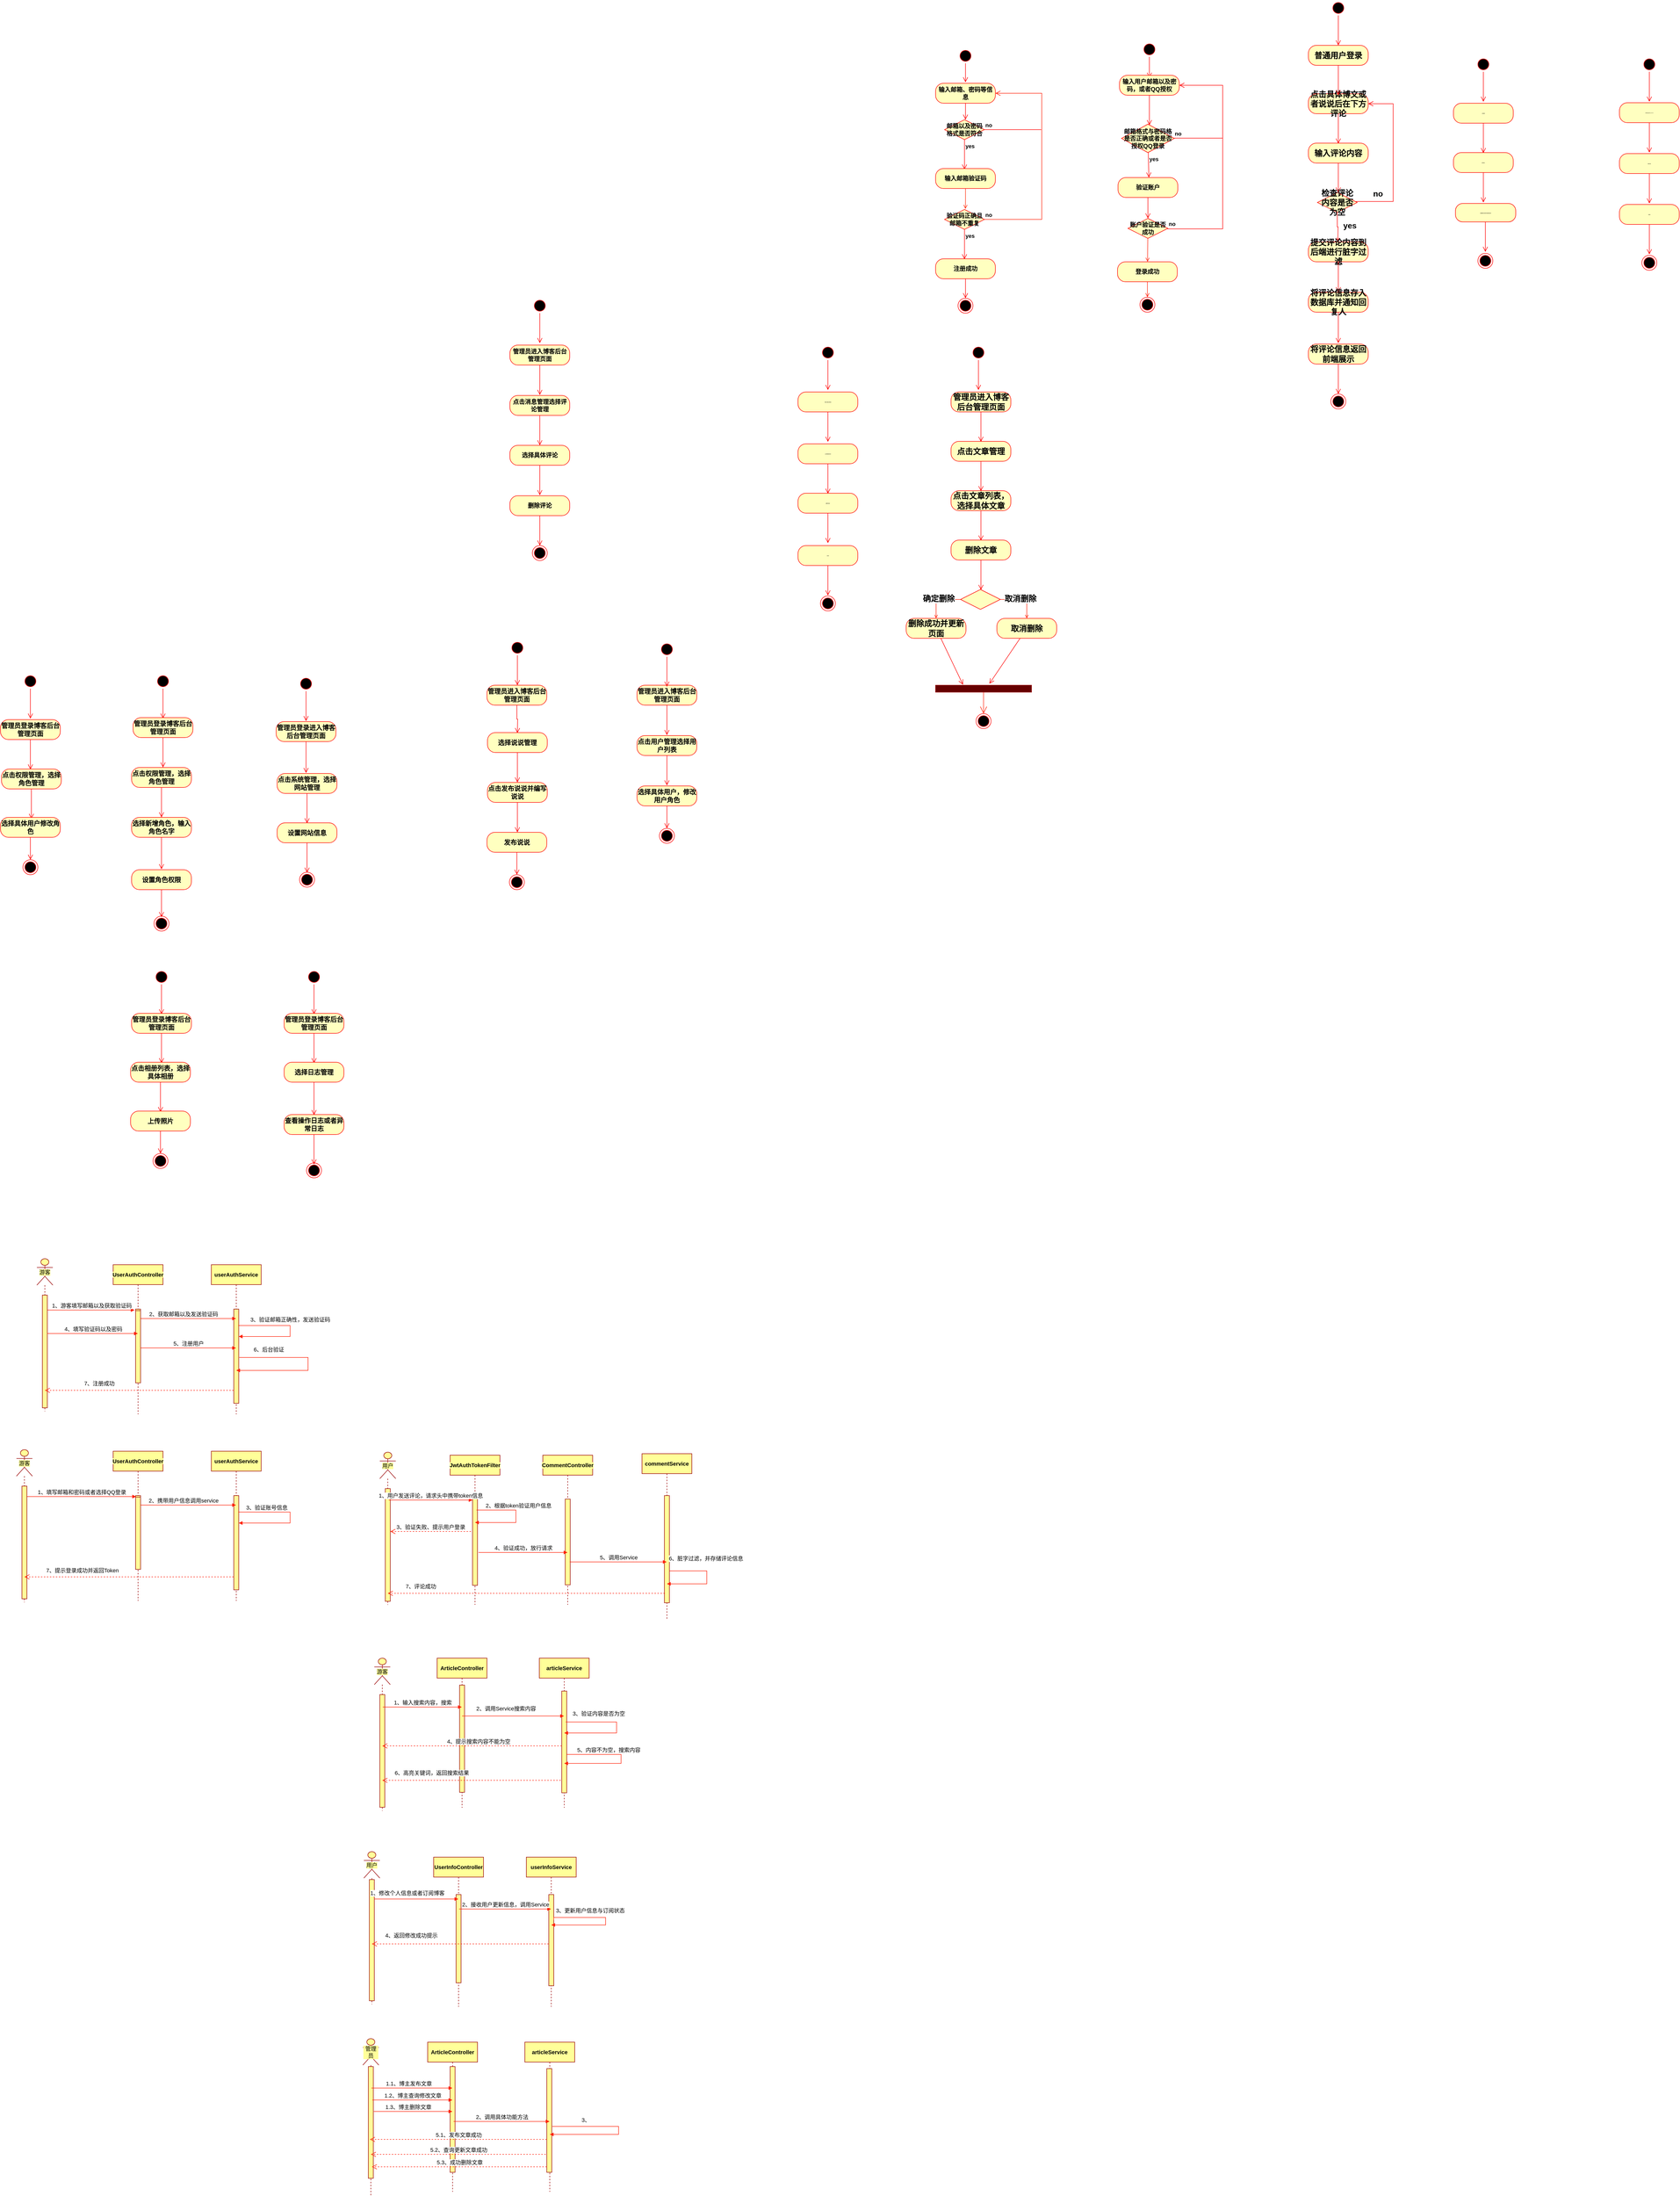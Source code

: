 <mxfile version="20.8.23" type="github">
  <diagram name="第 1 页" id="DRcXkjdLLeioAmzkRmEO">
    <mxGraphModel dx="3134" dy="611" grid="0" gridSize="10" guides="1" tooltips="1" connect="1" arrows="1" fold="1" page="0" pageScale="1" pageWidth="1169" pageHeight="827" math="0" shadow="0">
      <root>
        <mxCell id="0" />
        <mxCell id="1" parent="0" />
        <mxCell id="DpkDGt5Of3vKLXlmqG1_-1" value="" style="ellipse;html=1;shape=startState;fillColor=#000000;strokeColor=#ff0000;fontStyle=1" vertex="1" parent="1">
          <mxGeometry x="264" y="152" width="30" height="30" as="geometry" />
        </mxCell>
        <mxCell id="DpkDGt5Of3vKLXlmqG1_-2" value="" style="edgeStyle=orthogonalEdgeStyle;html=1;verticalAlign=bottom;endArrow=open;endSize=8;strokeColor=#ff0000;rounded=0;fontStyle=1" edge="1" source="DpkDGt5Of3vKLXlmqG1_-1" parent="1">
          <mxGeometry relative="1" as="geometry">
            <mxPoint x="279" y="220" as="targetPoint" />
          </mxGeometry>
        </mxCell>
        <mxCell id="DpkDGt5Of3vKLXlmqG1_-5" value="&lt;span&gt;输入邮箱、密码等信息&lt;/span&gt;" style="rounded=1;whiteSpace=wrap;html=1;arcSize=40;fontColor=#000000;fillColor=#ffffc0;strokeColor=#ff0000;fontStyle=1" vertex="1" parent="1">
          <mxGeometry x="219" y="222" width="120" height="40" as="geometry" />
        </mxCell>
        <mxCell id="DpkDGt5Of3vKLXlmqG1_-6" value="" style="edgeStyle=orthogonalEdgeStyle;html=1;verticalAlign=bottom;endArrow=open;endSize=8;strokeColor=#ff0000;rounded=0;fontStyle=1" edge="1" source="DpkDGt5Of3vKLXlmqG1_-5" parent="1">
          <mxGeometry relative="1" as="geometry">
            <mxPoint x="279" y="295" as="targetPoint" />
          </mxGeometry>
        </mxCell>
        <mxCell id="DpkDGt5Of3vKLXlmqG1_-9" value="邮箱以及密码格式是否符合" style="rhombus;whiteSpace=wrap;html=1;fontColor=#000000;fillColor=#ffffc0;strokeColor=#ff0000;fontStyle=1" vertex="1" parent="1">
          <mxGeometry x="237" y="295" width="80" height="40" as="geometry" />
        </mxCell>
        <mxCell id="DpkDGt5Of3vKLXlmqG1_-10" value="no" style="edgeStyle=orthogonalEdgeStyle;html=1;align=left;verticalAlign=bottom;endArrow=none;endSize=8;strokeColor=#ff0000;rounded=0;fontStyle=1;endFill=0;" edge="1" source="DpkDGt5Of3vKLXlmqG1_-9" parent="1">
          <mxGeometry x="-1" relative="1" as="geometry">
            <mxPoint x="431" y="315" as="targetPoint" />
          </mxGeometry>
        </mxCell>
        <mxCell id="DpkDGt5Of3vKLXlmqG1_-11" value="yes" style="edgeStyle=orthogonalEdgeStyle;html=1;align=left;verticalAlign=top;endArrow=open;endSize=8;strokeColor=#ff0000;rounded=0;fontStyle=1" edge="1" source="DpkDGt5Of3vKLXlmqG1_-9" parent="1">
          <mxGeometry x="-1" relative="1" as="geometry">
            <mxPoint x="277" y="395" as="targetPoint" />
          </mxGeometry>
        </mxCell>
        <mxCell id="DpkDGt5Of3vKLXlmqG1_-24" style="edgeStyle=orthogonalEdgeStyle;rounded=0;orthogonalLoop=1;jettySize=auto;html=1;exitX=0.5;exitY=1;exitDx=0;exitDy=0;strokeColor=#FF2D0D;endArrow=open;endFill=0;fontStyle=1" edge="1" parent="1" source="DpkDGt5Of3vKLXlmqG1_-13">
          <mxGeometry relative="1" as="geometry">
            <mxPoint x="278.857" y="474" as="targetPoint" />
          </mxGeometry>
        </mxCell>
        <mxCell id="DpkDGt5Of3vKLXlmqG1_-13" value="输入邮箱验证码" style="rounded=1;whiteSpace=wrap;html=1;arcSize=40;fontColor=#000000;fillColor=#ffffc0;strokeColor=#ff0000;fontStyle=1" vertex="1" parent="1">
          <mxGeometry x="219" y="393" width="120" height="40" as="geometry" />
        </mxCell>
        <mxCell id="DpkDGt5Of3vKLXlmqG1_-25" value="验证码正确且邮箱不重复" style="rhombus;whiteSpace=wrap;html=1;fontColor=#000000;fillColor=#ffffc0;strokeColor=#ff0000;fontStyle=1" vertex="1" parent="1">
          <mxGeometry x="237" y="475" width="80" height="40" as="geometry" />
        </mxCell>
        <mxCell id="DpkDGt5Of3vKLXlmqG1_-26" value="no" style="html=1;align=left;verticalAlign=bottom;endArrow=open;endSize=8;strokeColor=#FF230A;rounded=0;shadow=0;movable=1;resizable=1;rotatable=1;deletable=1;editable=1;locked=0;connectable=1;edgeStyle=orthogonalEdgeStyle;endFill=0;entryX=1;entryY=0.5;entryDx=0;entryDy=0;exitX=1;exitY=0.5;exitDx=0;exitDy=0;fontStyle=1" edge="1" source="DpkDGt5Of3vKLXlmqG1_-25" parent="1" target="DpkDGt5Of3vKLXlmqG1_-5">
          <mxGeometry x="-1" relative="1" as="geometry">
            <mxPoint x="421" y="240" as="targetPoint" />
            <Array as="points">
              <mxPoint x="432" y="495" />
              <mxPoint x="432" y="242" />
            </Array>
          </mxGeometry>
        </mxCell>
        <mxCell id="DpkDGt5Of3vKLXlmqG1_-27" value="yes" style="edgeStyle=orthogonalEdgeStyle;html=1;align=left;verticalAlign=top;endArrow=open;endSize=8;strokeColor=#ff0000;rounded=0;fontStyle=1" edge="1" source="DpkDGt5Of3vKLXlmqG1_-25" parent="1">
          <mxGeometry x="-1" relative="1" as="geometry">
            <mxPoint x="277" y="575" as="targetPoint" />
          </mxGeometry>
        </mxCell>
        <mxCell id="DpkDGt5Of3vKLXlmqG1_-28" value="注册成功" style="rounded=1;whiteSpace=wrap;html=1;arcSize=40;fontColor=#000000;fillColor=#ffffc0;strokeColor=#ff0000;fontStyle=1" vertex="1" parent="1">
          <mxGeometry x="219" y="574" width="120" height="40" as="geometry" />
        </mxCell>
        <mxCell id="DpkDGt5Of3vKLXlmqG1_-29" value="" style="edgeStyle=orthogonalEdgeStyle;html=1;verticalAlign=bottom;endArrow=open;endSize=8;strokeColor=#ff0000;rounded=0;fontStyle=1" edge="1" source="DpkDGt5Of3vKLXlmqG1_-28" parent="1">
          <mxGeometry relative="1" as="geometry">
            <mxPoint x="279" y="653" as="targetPoint" />
          </mxGeometry>
        </mxCell>
        <mxCell id="DpkDGt5Of3vKLXlmqG1_-37" value="" style="ellipse;html=1;shape=endState;fillColor=#000000;strokeColor=#ff0000;fontStyle=1" vertex="1" parent="1">
          <mxGeometry x="264" y="653" width="30" height="30" as="geometry" />
        </mxCell>
        <mxCell id="DpkDGt5Of3vKLXlmqG1_-40" value="" style="ellipse;html=1;shape=startState;fillColor=#000000;strokeColor=#ff0000;fontStyle=1" vertex="1" parent="1">
          <mxGeometry x="633" y="139" width="30" height="30" as="geometry" />
        </mxCell>
        <mxCell id="DpkDGt5Of3vKLXlmqG1_-41" value="" style="edgeStyle=orthogonalEdgeStyle;html=1;verticalAlign=bottom;endArrow=open;endSize=8;strokeColor=#ff0000;rounded=0;shadow=0;sketch=0;fontStyle=1" edge="1" source="DpkDGt5Of3vKLXlmqG1_-40" parent="1">
          <mxGeometry relative="1" as="geometry">
            <mxPoint x="648" y="211" as="targetPoint" />
          </mxGeometry>
        </mxCell>
        <mxCell id="DpkDGt5Of3vKLXlmqG1_-42" value="输入用户邮箱以及密码，或者QQ授权" style="rounded=1;whiteSpace=wrap;html=1;arcSize=40;fontColor=#000000;fillColor=#ffffc0;strokeColor=#ff0000;fontStyle=1" vertex="1" parent="1">
          <mxGeometry x="588" y="206" width="120" height="40" as="geometry" />
        </mxCell>
        <mxCell id="DpkDGt5Of3vKLXlmqG1_-43" value="" style="edgeStyle=orthogonalEdgeStyle;html=1;verticalAlign=bottom;endArrow=open;endSize=8;strokeColor=#ff0000;rounded=0;shadow=0;sketch=0;fontStyle=1" edge="1" source="DpkDGt5Of3vKLXlmqG1_-42" parent="1">
          <mxGeometry relative="1" as="geometry">
            <mxPoint x="648" y="306" as="targetPoint" />
          </mxGeometry>
        </mxCell>
        <mxCell id="DpkDGt5Of3vKLXlmqG1_-44" value="邮箱格式与密码格是否正确或者是否授权QQ登录" style="rhombus;whiteSpace=wrap;html=1;fontColor=#000000;fillColor=#ffffc0;strokeColor=#ff0000;fontStyle=1" vertex="1" parent="1">
          <mxGeometry x="592" y="304" width="106" height="57" as="geometry" />
        </mxCell>
        <mxCell id="DpkDGt5Of3vKLXlmqG1_-45" value="no" style="edgeStyle=orthogonalEdgeStyle;html=1;align=left;verticalAlign=bottom;endArrow=none;endSize=8;strokeColor=#ff0000;rounded=0;shadow=0;sketch=0;endFill=0;fontStyle=1" edge="1" source="DpkDGt5Of3vKLXlmqG1_-44" parent="1">
          <mxGeometry x="-1" relative="1" as="geometry">
            <mxPoint x="795" y="332" as="targetPoint" />
          </mxGeometry>
        </mxCell>
        <mxCell id="DpkDGt5Of3vKLXlmqG1_-46" value="yes" style="html=1;align=left;verticalAlign=top;endArrow=open;endSize=8;strokeColor=#ff0000;rounded=0;shadow=0;sketch=0;fontStyle=1" edge="1" source="DpkDGt5Of3vKLXlmqG1_-44" parent="1">
          <mxGeometry x="-1" relative="1" as="geometry">
            <mxPoint x="647" y="411" as="targetPoint" />
          </mxGeometry>
        </mxCell>
        <mxCell id="DpkDGt5Of3vKLXlmqG1_-47" value="验证账户" style="rounded=1;whiteSpace=wrap;html=1;arcSize=40;fontColor=#000000;fillColor=#ffffc0;strokeColor=#ff0000;fontStyle=1" vertex="1" parent="1">
          <mxGeometry x="585" y="411" width="120" height="40" as="geometry" />
        </mxCell>
        <mxCell id="DpkDGt5Of3vKLXlmqG1_-48" value="" style="edgeStyle=orthogonalEdgeStyle;html=1;verticalAlign=bottom;endArrow=open;endSize=8;strokeColor=#ff0000;rounded=0;shadow=0;sketch=0;fontStyle=1;entryX=0.5;entryY=0;entryDx=0;entryDy=0;" edge="1" source="DpkDGt5Of3vKLXlmqG1_-47" parent="1" target="DpkDGt5Of3vKLXlmqG1_-49">
          <mxGeometry relative="1" as="geometry">
            <mxPoint x="645" y="511" as="targetPoint" />
          </mxGeometry>
        </mxCell>
        <mxCell id="DpkDGt5Of3vKLXlmqG1_-70" value="" style="edgeStyle=none;rounded=0;sketch=0;orthogonalLoop=1;jettySize=auto;html=1;shadow=0;strokeColor=#FF230A;endArrow=open;endFill=0;" edge="1" parent="1" source="DpkDGt5Of3vKLXlmqG1_-49" target="DpkDGt5Of3vKLXlmqG1_-52">
          <mxGeometry relative="1" as="geometry" />
        </mxCell>
        <mxCell id="DpkDGt5Of3vKLXlmqG1_-49" value="账户验证是否成功" style="rhombus;whiteSpace=wrap;html=1;fontColor=#000000;fillColor=#ffffc0;strokeColor=#ff0000;fontStyle=1" vertex="1" parent="1">
          <mxGeometry x="605" y="493" width="80" height="40" as="geometry" />
        </mxCell>
        <mxCell id="DpkDGt5Of3vKLXlmqG1_-50" value="no" style="edgeStyle=orthogonalEdgeStyle;html=1;align=left;verticalAlign=bottom;endArrow=open;endSize=8;strokeColor=#ff0000;rounded=0;shadow=0;sketch=0;entryX=1;entryY=0.5;entryDx=0;entryDy=0;exitX=1;exitY=0.5;exitDx=0;exitDy=0;fontStyle=1" edge="1" source="DpkDGt5Of3vKLXlmqG1_-49" parent="1" target="DpkDGt5Of3vKLXlmqG1_-42">
          <mxGeometry x="-1" relative="1" as="geometry">
            <mxPoint x="784" y="528" as="targetPoint" />
            <Array as="points">
              <mxPoint x="795" y="514" />
              <mxPoint x="795" y="226" />
            </Array>
          </mxGeometry>
        </mxCell>
        <mxCell id="DpkDGt5Of3vKLXlmqG1_-55" style="edgeStyle=none;rounded=0;sketch=0;orthogonalLoop=1;jettySize=auto;html=1;exitX=1;exitY=1;exitDx=0;exitDy=0;shadow=0;strokeColor=#FF230A;endArrow=none;endFill=0;fontStyle=1" edge="1" parent="1" source="DpkDGt5Of3vKLXlmqG1_-54" target="DpkDGt5Of3vKLXlmqG1_-54">
          <mxGeometry relative="1" as="geometry" />
        </mxCell>
        <mxCell id="DpkDGt5Of3vKLXlmqG1_-56" style="edgeStyle=none;rounded=0;sketch=0;orthogonalLoop=1;jettySize=auto;html=1;exitX=0;exitY=0.5;exitDx=0;exitDy=0;shadow=0;strokeColor=#FF230A;endArrow=none;endFill=0;fontStyle=1" edge="1" parent="1" source="DpkDGt5Of3vKLXlmqG1_-54" target="DpkDGt5Of3vKLXlmqG1_-54">
          <mxGeometry relative="1" as="geometry" />
        </mxCell>
        <mxCell id="DpkDGt5Of3vKLXlmqG1_-54" value="" style="ellipse;html=1;shape=endState;fillColor=#000000;strokeColor=#ff0000;fontStyle=1" vertex="1" parent="1">
          <mxGeometry x="629" y="651" width="30" height="30" as="geometry" />
        </mxCell>
        <mxCell id="DpkDGt5Of3vKLXlmqG1_-61" value="点击具体博文或者说说后在下方评论" style="rounded=1;whiteSpace=wrap;html=1;arcSize=40;fontColor=#000000;fillColor=#ffffc0;strokeColor=#ff0000;verticalAlign=middle;fontStyle=1;fontSize=16;" vertex="1" parent="1">
          <mxGeometry x="967" y="243" width="120" height="40" as="geometry" />
        </mxCell>
        <mxCell id="DpkDGt5Of3vKLXlmqG1_-62" value="" style="edgeStyle=orthogonalEdgeStyle;html=1;verticalAlign=middle;endArrow=open;endSize=8;strokeColor=#ff0000;rounded=0;shadow=0;sketch=0;fontStyle=1;fontSize=16;" edge="1" source="DpkDGt5Of3vKLXlmqG1_-61" parent="1">
          <mxGeometry relative="1" as="geometry">
            <mxPoint x="1027" y="343" as="targetPoint" />
          </mxGeometry>
        </mxCell>
        <mxCell id="DpkDGt5Of3vKLXlmqG1_-63" value="输入评论内容" style="rounded=1;whiteSpace=wrap;html=1;arcSize=40;fontColor=#000000;fillColor=#ffffc0;strokeColor=#ff0000;verticalAlign=middle;fontStyle=1;fontSize=16;" vertex="1" parent="1">
          <mxGeometry x="967" y="342" width="120" height="40" as="geometry" />
        </mxCell>
        <mxCell id="DpkDGt5Of3vKLXlmqG1_-64" value="" style="edgeStyle=orthogonalEdgeStyle;html=1;verticalAlign=middle;endArrow=open;endSize=8;strokeColor=#ff0000;rounded=0;shadow=0;sketch=0;fontStyle=1;fontSize=16;" edge="1" source="DpkDGt5Of3vKLXlmqG1_-63" parent="1">
          <mxGeometry relative="1" as="geometry">
            <mxPoint x="1027" y="441" as="targetPoint" />
          </mxGeometry>
        </mxCell>
        <mxCell id="DpkDGt5Of3vKLXlmqG1_-65" value="检查评论内容是否为空" style="rhombus;whiteSpace=wrap;html=1;fontColor=#000000;fillColor=#ffffc0;strokeColor=#ff0000;verticalAlign=middle;fontStyle=1;fontSize=16;" vertex="1" parent="1">
          <mxGeometry x="985" y="441" width="80" height="40" as="geometry" />
        </mxCell>
        <mxCell id="DpkDGt5Of3vKLXlmqG1_-66" value="no" style="edgeStyle=orthogonalEdgeStyle;html=1;align=left;verticalAlign=middle;endArrow=open;endSize=8;strokeColor=#ff0000;rounded=0;shadow=0;sketch=0;entryX=1;entryY=0.5;entryDx=0;entryDy=0;fontStyle=1;fontSize=16;" edge="1" parent="1" target="DpkDGt5Of3vKLXlmqG1_-61">
          <mxGeometry x="-0.794" y="16" relative="1" as="geometry">
            <mxPoint x="1166" y="459" as="targetPoint" />
            <mxPoint x="1062" y="459" as="sourcePoint" />
            <Array as="points">
              <mxPoint x="1137" y="459" />
              <mxPoint x="1137" y="263" />
            </Array>
            <mxPoint as="offset" />
          </mxGeometry>
        </mxCell>
        <mxCell id="DpkDGt5Of3vKLXlmqG1_-67" value="yes" style="edgeStyle=orthogonalEdgeStyle;html=1;align=left;verticalAlign=middle;endArrow=open;endSize=5;strokeColor=#ff0000;rounded=0;shadow=0;sketch=0;fontStyle=1;spacing=0;fontSize=16;startSize=0;" edge="1" source="DpkDGt5Of3vKLXlmqG1_-65" parent="1">
          <mxGeometry x="-0.167" y="12" relative="1" as="geometry">
            <mxPoint x="1026" y="539" as="targetPoint" />
            <mxPoint y="1" as="offset" />
          </mxGeometry>
        </mxCell>
        <mxCell id="DpkDGt5Of3vKLXlmqG1_-71" value="" style="edgeStyle=none;rounded=0;sketch=0;orthogonalLoop=1;jettySize=auto;html=1;shadow=0;strokeColor=#FF230A;endArrow=open;endFill=0;" edge="1" parent="1" source="DpkDGt5Of3vKLXlmqG1_-52" target="DpkDGt5Of3vKLXlmqG1_-54">
          <mxGeometry relative="1" as="geometry" />
        </mxCell>
        <mxCell id="DpkDGt5Of3vKLXlmqG1_-52" value="登录成功" style="rounded=1;whiteSpace=wrap;html=1;arcSize=40;fontColor=#000000;fillColor=#ffffc0;strokeColor=#ff0000;fontStyle=1" vertex="1" parent="1">
          <mxGeometry x="584" y="580" width="120" height="40" as="geometry" />
        </mxCell>
        <mxCell id="DpkDGt5Of3vKLXlmqG1_-72" value="提交评论内容到后端进行脏字过滤" style="rounded=1;whiteSpace=wrap;html=1;arcSize=40;fontColor=#000000;fillColor=#ffffc0;strokeColor=#ff0000;verticalAlign=middle;fontStyle=1;fontSize=16;" vertex="1" parent="1">
          <mxGeometry x="967" y="540" width="120" height="40" as="geometry" />
        </mxCell>
        <mxCell id="DpkDGt5Of3vKLXlmqG1_-73" value="" style="edgeStyle=orthogonalEdgeStyle;html=1;verticalAlign=middle;endArrow=open;endSize=8;strokeColor=#ff0000;rounded=0;shadow=0;sketch=0;fontStyle=1;fontSize=16;" edge="1" source="DpkDGt5Of3vKLXlmqG1_-72" parent="1">
          <mxGeometry relative="1" as="geometry">
            <mxPoint x="1027" y="641" as="targetPoint" />
          </mxGeometry>
        </mxCell>
        <mxCell id="DpkDGt5Of3vKLXlmqG1_-74" value="将评论信息存入数据库并通知回复人" style="rounded=1;whiteSpace=wrap;html=1;arcSize=40;fontColor=#000000;fillColor=#ffffc0;strokeColor=#ff0000;verticalAlign=middle;fontStyle=1;fontSize=16;" vertex="1" parent="1">
          <mxGeometry x="967" y="641" width="120" height="40" as="geometry" />
        </mxCell>
        <mxCell id="DpkDGt5Of3vKLXlmqG1_-75" value="" style="edgeStyle=orthogonalEdgeStyle;html=1;verticalAlign=middle;endArrow=open;endSize=8;strokeColor=#ff0000;rounded=0;shadow=0;sketch=0;fontStyle=1;fontSize=16;" edge="1" source="DpkDGt5Of3vKLXlmqG1_-74" parent="1">
          <mxGeometry relative="1" as="geometry">
            <mxPoint x="1027" y="743" as="targetPoint" />
          </mxGeometry>
        </mxCell>
        <mxCell id="DpkDGt5Of3vKLXlmqG1_-79" value="" style="ellipse;html=1;shape=startState;fillColor=#000000;strokeColor=#ff0000;fontSize=1;fontStyle=1" vertex="1" parent="1">
          <mxGeometry x="1303" y="169" width="30" height="30" as="geometry" />
        </mxCell>
        <mxCell id="DpkDGt5Of3vKLXlmqG1_-80" value="" style="edgeStyle=orthogonalEdgeStyle;html=1;verticalAlign=bottom;endArrow=open;endSize=8;strokeColor=#ff0000;rounded=0;shadow=0;sketch=0;fontSize=1;fontStyle=1" edge="1" source="DpkDGt5Of3vKLXlmqG1_-79" parent="1">
          <mxGeometry relative="1" as="geometry">
            <mxPoint x="1318" y="259" as="targetPoint" />
          </mxGeometry>
        </mxCell>
        <mxCell id="DpkDGt5Of3vKLXlmqG1_-81" value="点击搜索按钮" style="rounded=1;whiteSpace=wrap;html=1;arcSize=40;fontColor=#000000;fillColor=#ffffc0;strokeColor=#ff0000;fontSize=1;fontStyle=1" vertex="1" parent="1">
          <mxGeometry x="1258" y="262" width="120" height="40" as="geometry" />
        </mxCell>
        <mxCell id="DpkDGt5Of3vKLXlmqG1_-82" value="" style="edgeStyle=orthogonalEdgeStyle;html=1;verticalAlign=bottom;endArrow=open;endSize=8;strokeColor=#ff0000;rounded=0;shadow=0;sketch=0;fontSize=1;fontStyle=1" edge="1" source="DpkDGt5Of3vKLXlmqG1_-81" parent="1">
          <mxGeometry relative="1" as="geometry">
            <mxPoint x="1318" y="362" as="targetPoint" />
          </mxGeometry>
        </mxCell>
        <mxCell id="DpkDGt5Of3vKLXlmqG1_-83" value="输入搜索内容" style="rounded=1;whiteSpace=wrap;html=1;arcSize=40;fontColor=#000000;fillColor=#ffffc0;strokeColor=#ff0000;fontSize=1;fontStyle=1" vertex="1" parent="1">
          <mxGeometry x="1258" y="361" width="120" height="40" as="geometry" />
        </mxCell>
        <mxCell id="DpkDGt5Of3vKLXlmqG1_-84" value="" style="edgeStyle=orthogonalEdgeStyle;html=1;verticalAlign=bottom;endArrow=open;endSize=8;strokeColor=#ff0000;rounded=0;shadow=0;sketch=0;fontSize=1;fontStyle=1" edge="1" source="DpkDGt5Of3vKLXlmqG1_-83" parent="1">
          <mxGeometry relative="1" as="geometry">
            <mxPoint x="1318" y="461" as="targetPoint" />
          </mxGeometry>
        </mxCell>
        <mxCell id="DpkDGt5Of3vKLXlmqG1_-85" value="后端根据搜索内容查询并高亮关键词返回具体文章" style="rounded=1;whiteSpace=wrap;html=1;arcSize=40;fontColor=#000000;fillColor=#ffffc0;strokeColor=#ff0000;fontSize=1;fontStyle=1" vertex="1" parent="1">
          <mxGeometry x="1262" y="463" width="121" height="37" as="geometry" />
        </mxCell>
        <mxCell id="DpkDGt5Of3vKLXlmqG1_-86" value="" style="edgeStyle=orthogonalEdgeStyle;html=1;verticalAlign=bottom;endArrow=open;endSize=8;strokeColor=#ff0000;rounded=0;shadow=0;sketch=0;fontSize=1;fontStyle=1" edge="1" source="DpkDGt5Of3vKLXlmqG1_-85" parent="1">
          <mxGeometry relative="1" as="geometry">
            <mxPoint x="1322" y="560" as="targetPoint" />
          </mxGeometry>
        </mxCell>
        <mxCell id="DpkDGt5Of3vKLXlmqG1_-87" value="" style="ellipse;html=1;shape=endState;fillColor=#000000;strokeColor=#ff0000;fontSize=1;fontStyle=1" vertex="1" parent="1">
          <mxGeometry x="1307" y="563" width="30" height="30" as="geometry" />
        </mxCell>
        <mxCell id="DpkDGt5Of3vKLXlmqG1_-88" value="将评论信息返回前端展示" style="rounded=1;whiteSpace=wrap;html=1;arcSize=40;fontColor=#000000;fillColor=#ffffc0;strokeColor=#ff0000;fontSize=16;fontStyle=1" vertex="1" parent="1">
          <mxGeometry x="967" y="745" width="120" height="40" as="geometry" />
        </mxCell>
        <mxCell id="DpkDGt5Of3vKLXlmqG1_-89" value="" style="edgeStyle=orthogonalEdgeStyle;html=1;verticalAlign=bottom;endArrow=open;endSize=8;strokeColor=#ff0000;rounded=0;shadow=0;sketch=0;fontSize=16;fontStyle=1" edge="1" source="DpkDGt5Of3vKLXlmqG1_-88" parent="1">
          <mxGeometry relative="1" as="geometry">
            <mxPoint x="1027" y="845" as="targetPoint" />
          </mxGeometry>
        </mxCell>
        <mxCell id="DpkDGt5Of3vKLXlmqG1_-90" value="" style="ellipse;html=1;shape=endState;fillColor=#000000;strokeColor=#ff0000;fontSize=16;fontStyle=1" vertex="1" parent="1">
          <mxGeometry x="1012" y="845" width="30" height="30" as="geometry" />
        </mxCell>
        <mxCell id="DpkDGt5Of3vKLXlmqG1_-91" value="" style="ellipse;html=1;shape=startState;fillColor=#000000;strokeColor=#ff0000;fontSize=1;fontStyle=1" vertex="1" parent="1">
          <mxGeometry x="1636" y="169" width="30" height="30" as="geometry" />
        </mxCell>
        <mxCell id="DpkDGt5Of3vKLXlmqG1_-92" value="" style="edgeStyle=orthogonalEdgeStyle;html=1;verticalAlign=bottom;endArrow=open;endSize=8;strokeColor=#ff0000;rounded=0;shadow=0;sketch=0;fontSize=1;fontStyle=1" edge="1" source="DpkDGt5Of3vKLXlmqG1_-91" parent="1">
          <mxGeometry relative="1" as="geometry">
            <mxPoint x="1651" y="259" as="targetPoint" />
          </mxGeometry>
        </mxCell>
        <mxCell id="DpkDGt5Of3vKLXlmqG1_-93" value="用户登录后点击头像，点击个人中心" style="rounded=1;whiteSpace=wrap;html=1;arcSize=40;fontColor=#000000;fillColor=#ffffc0;strokeColor=#ff0000;fontSize=1;fontStyle=1" vertex="1" parent="1">
          <mxGeometry x="1591" y="261" width="120" height="40" as="geometry" />
        </mxCell>
        <mxCell id="DpkDGt5Of3vKLXlmqG1_-94" value="" style="edgeStyle=orthogonalEdgeStyle;html=1;verticalAlign=bottom;endArrow=open;endSize=8;strokeColor=#ff0000;rounded=0;shadow=0;sketch=0;fontSize=1;fontStyle=1" edge="1" source="DpkDGt5Of3vKLXlmqG1_-93" parent="1">
          <mxGeometry relative="1" as="geometry">
            <mxPoint x="1651" y="361" as="targetPoint" />
          </mxGeometry>
        </mxCell>
        <mxCell id="DpkDGt5Of3vKLXlmqG1_-95" value="修改用户信息" style="rounded=1;whiteSpace=wrap;html=1;arcSize=40;fontColor=#000000;fillColor=#ffffc0;strokeColor=#ff0000;fontSize=1;fontStyle=1" vertex="1" parent="1">
          <mxGeometry x="1591" y="363" width="120" height="40" as="geometry" />
        </mxCell>
        <mxCell id="DpkDGt5Of3vKLXlmqG1_-96" value="" style="edgeStyle=orthogonalEdgeStyle;html=1;verticalAlign=bottom;endArrow=open;endSize=8;strokeColor=#ff0000;rounded=0;shadow=0;sketch=0;fontSize=1;fontStyle=1" edge="1" source="DpkDGt5Of3vKLXlmqG1_-95" parent="1">
          <mxGeometry relative="1" as="geometry">
            <mxPoint x="1651" y="463" as="targetPoint" />
          </mxGeometry>
        </mxCell>
        <mxCell id="DpkDGt5Of3vKLXlmqG1_-97" value="确认修改" style="rounded=1;whiteSpace=wrap;html=1;arcSize=40;fontColor=#000000;fillColor=#ffffc0;strokeColor=#ff0000;fontSize=1;fontStyle=1" vertex="1" parent="1">
          <mxGeometry x="1591" y="465" width="120" height="40" as="geometry" />
        </mxCell>
        <mxCell id="DpkDGt5Of3vKLXlmqG1_-98" value="" style="edgeStyle=orthogonalEdgeStyle;html=1;verticalAlign=bottom;endArrow=open;endSize=8;strokeColor=#ff0000;rounded=0;shadow=0;sketch=0;fontSize=1;fontStyle=1" edge="1" source="DpkDGt5Of3vKLXlmqG1_-97" parent="1">
          <mxGeometry relative="1" as="geometry">
            <mxPoint x="1651" y="565" as="targetPoint" />
          </mxGeometry>
        </mxCell>
        <mxCell id="DpkDGt5Of3vKLXlmqG1_-99" value="" style="ellipse;html=1;shape=endState;fillColor=#000000;strokeColor=#ff0000;fontSize=1;fontStyle=1" vertex="1" parent="1">
          <mxGeometry x="1636" y="567" width="30" height="30" as="geometry" />
        </mxCell>
        <mxCell id="DpkDGt5Of3vKLXlmqG1_-101" value="" style="ellipse;html=1;shape=startState;fillColor=#000000;strokeColor=#ff0000;fontSize=1;fontStyle=1" vertex="1" parent="1">
          <mxGeometry x="-12" y="747" width="30" height="30" as="geometry" />
        </mxCell>
        <mxCell id="DpkDGt5Of3vKLXlmqG1_-102" value="" style="edgeStyle=orthogonalEdgeStyle;html=1;verticalAlign=bottom;endArrow=open;endSize=8;strokeColor=#ff0000;rounded=0;shadow=0;sketch=0;fontSize=1;fontStyle=1" edge="1" source="DpkDGt5Of3vKLXlmqG1_-101" parent="1">
          <mxGeometry relative="1" as="geometry">
            <mxPoint x="3" y="837" as="targetPoint" />
          </mxGeometry>
        </mxCell>
        <mxCell id="DpkDGt5Of3vKLXlmqG1_-103" value="管理员进入博客后台管理页面" style="rounded=1;whiteSpace=wrap;html=1;arcSize=40;fontColor=#000000;fillColor=#ffffc0;strokeColor=#ff0000;fontSize=1;fontStyle=1" vertex="1" parent="1">
          <mxGeometry x="-57" y="841" width="120" height="40" as="geometry" />
        </mxCell>
        <mxCell id="DpkDGt5Of3vKLXlmqG1_-104" value="" style="edgeStyle=orthogonalEdgeStyle;html=1;verticalAlign=bottom;endArrow=open;endSize=8;strokeColor=#ff0000;rounded=0;shadow=0;sketch=0;fontSize=1;fontStyle=1" edge="1" source="DpkDGt5Of3vKLXlmqG1_-103" parent="1">
          <mxGeometry relative="1" as="geometry">
            <mxPoint x="3" y="941" as="targetPoint" />
          </mxGeometry>
        </mxCell>
        <mxCell id="DpkDGt5Of3vKLXlmqG1_-105" value="点击文章管理选择发布文章" style="rounded=1;whiteSpace=wrap;html=1;arcSize=40;fontColor=#000000;fillColor=#ffffc0;strokeColor=#ff0000;fontSize=1;fontStyle=1" vertex="1" parent="1">
          <mxGeometry x="-57" y="945" width="120" height="40" as="geometry" />
        </mxCell>
        <mxCell id="DpkDGt5Of3vKLXlmqG1_-106" value="" style="edgeStyle=orthogonalEdgeStyle;html=1;verticalAlign=bottom;endArrow=open;endSize=8;strokeColor=#ff0000;rounded=0;shadow=0;sketch=0;fontSize=1;fontStyle=1" edge="1" source="DpkDGt5Of3vKLXlmqG1_-105" parent="1">
          <mxGeometry relative="1" as="geometry">
            <mxPoint x="3" y="1045" as="targetPoint" />
          </mxGeometry>
        </mxCell>
        <mxCell id="DpkDGt5Of3vKLXlmqG1_-107" value="编辑要发布的博文" style="rounded=1;whiteSpace=wrap;html=1;arcSize=40;fontColor=#000000;fillColor=#ffffc0;strokeColor=#ff0000;fontSize=1;fontStyle=1" vertex="1" parent="1">
          <mxGeometry x="-57" y="1044" width="120" height="40" as="geometry" />
        </mxCell>
        <mxCell id="DpkDGt5Of3vKLXlmqG1_-108" value="" style="edgeStyle=orthogonalEdgeStyle;html=1;verticalAlign=bottom;endArrow=open;endSize=8;strokeColor=#ff0000;rounded=0;shadow=0;sketch=0;fontSize=1;fontStyle=1" edge="1" source="DpkDGt5Of3vKLXlmqG1_-107" parent="1">
          <mxGeometry relative="1" as="geometry">
            <mxPoint x="3" y="1144" as="targetPoint" />
          </mxGeometry>
        </mxCell>
        <mxCell id="DpkDGt5Of3vKLXlmqG1_-109" value="发布文章" style="rounded=1;whiteSpace=wrap;html=1;arcSize=40;fontColor=#000000;fillColor=#ffffc0;strokeColor=#ff0000;fontSize=1;fontStyle=1" vertex="1" parent="1">
          <mxGeometry x="-57" y="1149" width="120" height="40" as="geometry" />
        </mxCell>
        <mxCell id="DpkDGt5Of3vKLXlmqG1_-110" value="" style="edgeStyle=orthogonalEdgeStyle;html=1;verticalAlign=bottom;endArrow=open;endSize=8;strokeColor=#ff0000;rounded=0;shadow=0;sketch=0;fontSize=1;fontStyle=1" edge="1" source="DpkDGt5Of3vKLXlmqG1_-109" parent="1">
          <mxGeometry relative="1" as="geometry">
            <mxPoint x="3" y="1249" as="targetPoint" />
          </mxGeometry>
        </mxCell>
        <mxCell id="DpkDGt5Of3vKLXlmqG1_-111" value="" style="ellipse;html=1;shape=endState;fillColor=#000000;strokeColor=#ff0000;fontSize=1;fontStyle=1" vertex="1" parent="1">
          <mxGeometry x="-12" y="1250" width="30" height="30" as="geometry" />
        </mxCell>
        <mxCell id="DpkDGt5Of3vKLXlmqG1_-112" value="" style="ellipse;html=1;shape=startState;fillColor=#000000;strokeColor=#ff0000;fontSize=16;fontStyle=1" vertex="1" parent="1">
          <mxGeometry x="290" y="747" width="30" height="30" as="geometry" />
        </mxCell>
        <mxCell id="DpkDGt5Of3vKLXlmqG1_-113" value="" style="edgeStyle=orthogonalEdgeStyle;html=1;verticalAlign=bottom;endArrow=open;endSize=8;strokeColor=#ff0000;rounded=0;shadow=0;sketch=0;fontSize=16;fontStyle=1" edge="1" source="DpkDGt5Of3vKLXlmqG1_-112" parent="1">
          <mxGeometry relative="1" as="geometry">
            <mxPoint x="305" y="837" as="targetPoint" />
          </mxGeometry>
        </mxCell>
        <mxCell id="DpkDGt5Of3vKLXlmqG1_-114" value="管理员进入博客后台管理页面" style="rounded=1;whiteSpace=wrap;html=1;arcSize=40;fontColor=#000000;fillColor=#ffffc0;strokeColor=#ff0000;fontSize=16;fontStyle=1" vertex="1" parent="1">
          <mxGeometry x="250" y="841" width="120" height="40" as="geometry" />
        </mxCell>
        <mxCell id="DpkDGt5Of3vKLXlmqG1_-115" value="" style="edgeStyle=orthogonalEdgeStyle;html=1;verticalAlign=bottom;endArrow=open;endSize=8;strokeColor=#ff0000;rounded=0;shadow=0;sketch=0;fontSize=16;fontStyle=1" edge="1" source="DpkDGt5Of3vKLXlmqG1_-114" parent="1">
          <mxGeometry relative="1" as="geometry">
            <mxPoint x="310" y="941" as="targetPoint" />
          </mxGeometry>
        </mxCell>
        <mxCell id="DpkDGt5Of3vKLXlmqG1_-116" value="点击文章管理" style="rounded=1;whiteSpace=wrap;html=1;arcSize=40;fontColor=#000000;fillColor=#ffffc0;strokeColor=#ff0000;fontSize=16;fontStyle=1" vertex="1" parent="1">
          <mxGeometry x="250" y="940" width="120" height="40" as="geometry" />
        </mxCell>
        <mxCell id="DpkDGt5Of3vKLXlmqG1_-117" value="" style="edgeStyle=orthogonalEdgeStyle;html=1;verticalAlign=bottom;endArrow=open;endSize=8;strokeColor=#ff0000;rounded=0;shadow=0;sketch=0;fontSize=16;fontStyle=1" edge="1" source="DpkDGt5Of3vKLXlmqG1_-116" parent="1">
          <mxGeometry relative="1" as="geometry">
            <mxPoint x="310" y="1040" as="targetPoint" />
          </mxGeometry>
        </mxCell>
        <mxCell id="DpkDGt5Of3vKLXlmqG1_-118" value="点击文章列表，选择具体文章" style="rounded=1;whiteSpace=wrap;html=1;arcSize=40;fontColor=#000000;fillColor=#ffffc0;strokeColor=#ff0000;fontSize=16;fontStyle=1" vertex="1" parent="1">
          <mxGeometry x="250" y="1039" width="120" height="40" as="geometry" />
        </mxCell>
        <mxCell id="DpkDGt5Of3vKLXlmqG1_-119" value="" style="edgeStyle=orthogonalEdgeStyle;html=1;verticalAlign=bottom;endArrow=open;endSize=8;strokeColor=#ff0000;rounded=0;shadow=0;sketch=0;fontSize=16;fontStyle=1" edge="1" source="DpkDGt5Of3vKLXlmqG1_-118" parent="1">
          <mxGeometry relative="1" as="geometry">
            <mxPoint x="310" y="1139" as="targetPoint" />
          </mxGeometry>
        </mxCell>
        <mxCell id="DpkDGt5Of3vKLXlmqG1_-120" value="删除文章" style="rounded=1;whiteSpace=wrap;html=1;arcSize=40;fontColor=#000000;fillColor=#ffffc0;strokeColor=#ff0000;fontSize=16;fontStyle=1" vertex="1" parent="1">
          <mxGeometry x="250" y="1138" width="120" height="40" as="geometry" />
        </mxCell>
        <mxCell id="DpkDGt5Of3vKLXlmqG1_-121" value="" style="edgeStyle=orthogonalEdgeStyle;html=1;verticalAlign=bottom;endArrow=open;endSize=8;strokeColor=#ff0000;rounded=0;shadow=0;sketch=0;fontSize=16;fontStyle=1" edge="1" source="DpkDGt5Of3vKLXlmqG1_-120" parent="1">
          <mxGeometry relative="1" as="geometry">
            <mxPoint x="310" y="1238" as="targetPoint" />
          </mxGeometry>
        </mxCell>
        <mxCell id="DpkDGt5Of3vKLXlmqG1_-131" style="edgeStyle=orthogonalEdgeStyle;rounded=0;sketch=0;orthogonalLoop=1;jettySize=auto;html=1;exitX=0;exitY=0.5;exitDx=0;exitDy=0;entryX=0.5;entryY=0;entryDx=0;entryDy=0;shadow=0;strokeColor=#FF230A;fontSize=16;endArrow=open;endFill=0;startSize=0;endSize=5;fontStyle=1" edge="1" parent="1" source="DpkDGt5Of3vKLXlmqG1_-123" target="DpkDGt5Of3vKLXlmqG1_-126">
          <mxGeometry relative="1" as="geometry" />
        </mxCell>
        <mxCell id="DpkDGt5Of3vKLXlmqG1_-133" value="确定删除" style="edgeLabel;html=1;align=center;verticalAlign=middle;resizable=0;points=[];fontSize=16;fontStyle=1" vertex="1" connectable="0" parent="DpkDGt5Of3vKLXlmqG1_-131">
          <mxGeometry x="0.038" y="-2" relative="1" as="geometry">
            <mxPoint x="1" as="offset" />
          </mxGeometry>
        </mxCell>
        <mxCell id="DpkDGt5Of3vKLXlmqG1_-132" style="edgeStyle=orthogonalEdgeStyle;rounded=0;sketch=0;orthogonalLoop=1;jettySize=auto;html=1;exitX=1;exitY=0.5;exitDx=0;exitDy=0;entryX=0.5;entryY=0;entryDx=0;entryDy=0;shadow=0;strokeColor=#FF230A;fontSize=16;endArrow=open;endFill=0;startSize=0;endSize=5;fontStyle=1" edge="1" parent="1" source="DpkDGt5Of3vKLXlmqG1_-123" target="DpkDGt5Of3vKLXlmqG1_-128">
          <mxGeometry relative="1" as="geometry" />
        </mxCell>
        <mxCell id="DpkDGt5Of3vKLXlmqG1_-134" value="取消删除" style="edgeLabel;html=1;align=center;verticalAlign=middle;resizable=0;points=[];fontSize=16;fontStyle=1" vertex="1" connectable="0" parent="DpkDGt5Of3vKLXlmqG1_-132">
          <mxGeometry x="-0.14" y="2" relative="1" as="geometry">
            <mxPoint x="1" as="offset" />
          </mxGeometry>
        </mxCell>
        <mxCell id="DpkDGt5Of3vKLXlmqG1_-123" value="" style="rhombus;whiteSpace=wrap;html=1;fontColor=#000000;fillColor=#ffffc0;strokeColor=#ff0000;fontSize=16;fontStyle=1" vertex="1" parent="1">
          <mxGeometry x="269" y="1237" width="80" height="40" as="geometry" />
        </mxCell>
        <mxCell id="DpkDGt5Of3vKLXlmqG1_-126" value="删除成功并更新页面" style="rounded=1;whiteSpace=wrap;html=1;arcSize=40;fontColor=#000000;fillColor=#ffffc0;strokeColor=#ff0000;fontSize=16;fontStyle=1" vertex="1" parent="1">
          <mxGeometry x="160" y="1295" width="120" height="40" as="geometry" />
        </mxCell>
        <mxCell id="DpkDGt5Of3vKLXlmqG1_-127" value="" style="html=1;verticalAlign=bottom;endArrow=open;endSize=8;strokeColor=#ff0000;rounded=0;shadow=0;sketch=0;fontSize=16;fontStyle=1" edge="1" source="DpkDGt5Of3vKLXlmqG1_-126" parent="1">
          <mxGeometry relative="1" as="geometry">
            <mxPoint x="274" y="1428" as="targetPoint" />
          </mxGeometry>
        </mxCell>
        <mxCell id="DpkDGt5Of3vKLXlmqG1_-128" value="取消删除" style="rounded=1;whiteSpace=wrap;html=1;arcSize=40;fontColor=#000000;fillColor=#ffffc0;strokeColor=#ff0000;fontSize=16;fontStyle=1" vertex="1" parent="1">
          <mxGeometry x="342" y="1295" width="120" height="40" as="geometry" />
        </mxCell>
        <mxCell id="DpkDGt5Of3vKLXlmqG1_-129" value="" style="html=1;verticalAlign=bottom;endArrow=open;endSize=8;strokeColor=#ff0000;rounded=0;shadow=0;sketch=0;fontSize=16;fontStyle=1" edge="1" source="DpkDGt5Of3vKLXlmqG1_-128" parent="1">
          <mxGeometry relative="1" as="geometry">
            <mxPoint x="327" y="1426" as="targetPoint" />
          </mxGeometry>
        </mxCell>
        <mxCell id="DpkDGt5Of3vKLXlmqG1_-130" value="" style="html=1;points=[];perimeter=orthogonalPerimeter;outlineConnect=0;targetShapes=umlLifeline;portConstraint=eastwest;newEdgeStyle={&quot;edgeStyle&quot;:&quot;elbowEdgeStyle&quot;,&quot;elbow&quot;:&quot;vertical&quot;,&quot;curved&quot;:0,&quot;rounded&quot;:0};fontSize=16;direction=south;strokeColor=#990000;fillColor=#660000;fontStyle=1" vertex="1" parent="1">
          <mxGeometry x="219" y="1429" width="192.5" height="14" as="geometry" />
        </mxCell>
        <mxCell id="DpkDGt5Of3vKLXlmqG1_-135" value="" style="ellipse;html=1;shape=endState;fillColor=#000000;strokeColor=#ff0000;fontSize=16;fontStyle=1" vertex="1" parent="1">
          <mxGeometry x="300.25" y="1486" width="30" height="30" as="geometry" />
        </mxCell>
        <mxCell id="DpkDGt5Of3vKLXlmqG1_-138" value="" style="endArrow=open;endFill=1;endSize=12;html=1;rounded=0;shadow=0;sketch=0;strokeColor=#FF230A;fontSize=16;entryX=0.5;entryY=0;entryDx=0;entryDy=0;fontStyle=1" edge="1" parent="1" source="DpkDGt5Of3vKLXlmqG1_-130" target="DpkDGt5Of3vKLXlmqG1_-135">
          <mxGeometry width="160" relative="1" as="geometry">
            <mxPoint x="252" y="1459" as="sourcePoint" />
            <mxPoint x="412" y="1459" as="targetPoint" />
          </mxGeometry>
        </mxCell>
        <mxCell id="DpkDGt5Of3vKLXlmqG1_-141" value="点击消息管理选择评论管理" style="rounded=1;whiteSpace=wrap;html=1;arcSize=40;fontColor=#000000;fillColor=#ffffc0;strokeColor=#ff0000;fontSize=12;fontStyle=1" vertex="1" parent="1">
          <mxGeometry x="-635" y="848" width="120" height="40" as="geometry" />
        </mxCell>
        <mxCell id="DpkDGt5Of3vKLXlmqG1_-142" value="" style="edgeStyle=orthogonalEdgeStyle;html=1;verticalAlign=bottom;endArrow=open;endSize=8;strokeColor=#ff0000;rounded=0;shadow=0;sketch=0;fontSize=12;fontStyle=1" edge="1" source="DpkDGt5Of3vKLXlmqG1_-141" parent="1">
          <mxGeometry relative="1" as="geometry">
            <mxPoint x="-575" y="948" as="targetPoint" />
          </mxGeometry>
        </mxCell>
        <mxCell id="DpkDGt5Of3vKLXlmqG1_-143" value="选择具体评论" style="rounded=1;whiteSpace=wrap;html=1;arcSize=40;fontColor=#000000;fillColor=#ffffc0;strokeColor=#ff0000;fontSize=12;fontStyle=1" vertex="1" parent="1">
          <mxGeometry x="-635" y="948" width="120" height="40" as="geometry" />
        </mxCell>
        <mxCell id="DpkDGt5Of3vKLXlmqG1_-144" value="" style="edgeStyle=orthogonalEdgeStyle;html=1;verticalAlign=bottom;endArrow=open;endSize=8;strokeColor=#ff0000;rounded=0;shadow=0;sketch=0;fontSize=12;fontStyle=1" edge="1" source="DpkDGt5Of3vKLXlmqG1_-143" parent="1">
          <mxGeometry relative="1" as="geometry">
            <mxPoint x="-575" y="1048" as="targetPoint" />
          </mxGeometry>
        </mxCell>
        <mxCell id="DpkDGt5Of3vKLXlmqG1_-145" value="删除评论" style="rounded=1;whiteSpace=wrap;html=1;arcSize=40;fontColor=#000000;fillColor=#ffffc0;strokeColor=#ff0000;fontSize=12;fontStyle=1" vertex="1" parent="1">
          <mxGeometry x="-635" y="1049" width="120" height="40" as="geometry" />
        </mxCell>
        <mxCell id="DpkDGt5Of3vKLXlmqG1_-146" value="" style="edgeStyle=orthogonalEdgeStyle;html=1;verticalAlign=bottom;endArrow=open;endSize=8;strokeColor=#ff0000;rounded=0;shadow=0;sketch=0;fontSize=12;fontStyle=1" edge="1" source="DpkDGt5Of3vKLXlmqG1_-145" parent="1">
          <mxGeometry relative="1" as="geometry">
            <mxPoint x="-575" y="1149" as="targetPoint" />
          </mxGeometry>
        </mxCell>
        <mxCell id="DpkDGt5Of3vKLXlmqG1_-147" value="" style="ellipse;html=1;shape=endState;fillColor=#000000;strokeColor=#ff0000;fontSize=12;fontStyle=1" vertex="1" parent="1">
          <mxGeometry x="-590" y="1149" width="30" height="30" as="geometry" />
        </mxCell>
        <mxCell id="DpkDGt5Of3vKLXlmqG1_-148" value="" style="ellipse;html=1;shape=startState;fillColor=#000000;strokeColor=#ff0000;fontSize=13;fontStyle=1" vertex="1" parent="1">
          <mxGeometry x="-635" y="1339" width="30" height="30" as="geometry" />
        </mxCell>
        <mxCell id="DpkDGt5Of3vKLXlmqG1_-149" value="" style="edgeStyle=orthogonalEdgeStyle;html=1;verticalAlign=bottom;endArrow=open;endSize=8;strokeColor=#ff0000;rounded=0;shadow=0;sketch=0;fontSize=13;fontStyle=1" edge="1" source="DpkDGt5Of3vKLXlmqG1_-148" parent="1">
          <mxGeometry relative="1" as="geometry">
            <mxPoint x="-620" y="1429" as="targetPoint" />
          </mxGeometry>
        </mxCell>
        <mxCell id="DpkDGt5Of3vKLXlmqG1_-150" value="管理员进入博客后台管理页面" style="rounded=1;whiteSpace=wrap;html=1;arcSize=40;fontColor=#000000;fillColor=#ffffc0;strokeColor=#ff0000;fontSize=13;fontStyle=1" vertex="1" parent="1">
          <mxGeometry x="-681" y="1429" width="120" height="40" as="geometry" />
        </mxCell>
        <mxCell id="DpkDGt5Of3vKLXlmqG1_-151" value="" style="edgeStyle=orthogonalEdgeStyle;html=1;verticalAlign=bottom;endArrow=open;endSize=8;strokeColor=#ff0000;rounded=0;shadow=0;sketch=0;fontSize=13;fontStyle=1" edge="1" source="DpkDGt5Of3vKLXlmqG1_-150" parent="1">
          <mxGeometry relative="1" as="geometry">
            <mxPoint x="-620" y="1525" as="targetPoint" />
          </mxGeometry>
        </mxCell>
        <mxCell id="DpkDGt5Of3vKLXlmqG1_-152" value="选择说说管理" style="rounded=1;whiteSpace=wrap;html=1;arcSize=40;fontColor=#000000;fillColor=#ffffc0;strokeColor=#ff0000;fontSize=13;fontStyle=1" vertex="1" parent="1">
          <mxGeometry x="-680" y="1524" width="120" height="40" as="geometry" />
        </mxCell>
        <mxCell id="DpkDGt5Of3vKLXlmqG1_-153" value="" style="edgeStyle=orthogonalEdgeStyle;html=1;verticalAlign=bottom;endArrow=open;endSize=8;strokeColor=#ff0000;rounded=0;shadow=0;sketch=0;fontSize=13;fontStyle=1" edge="1" source="DpkDGt5Of3vKLXlmqG1_-152" parent="1">
          <mxGeometry relative="1" as="geometry">
            <mxPoint x="-620" y="1624" as="targetPoint" />
          </mxGeometry>
        </mxCell>
        <mxCell id="DpkDGt5Of3vKLXlmqG1_-155" value="管理员进入博客后台管理页面" style="rounded=1;whiteSpace=wrap;html=1;arcSize=40;fontColor=#000000;fillColor=#ffffc0;strokeColor=#ff0000;fontSize=12;fontStyle=1" vertex="1" parent="1">
          <mxGeometry x="-635" y="747" width="120" height="40" as="geometry" />
        </mxCell>
        <mxCell id="DpkDGt5Of3vKLXlmqG1_-156" value="" style="edgeStyle=orthogonalEdgeStyle;html=1;verticalAlign=bottom;endArrow=open;endSize=8;strokeColor=#ff0000;rounded=0;shadow=0;sketch=0;fontSize=12;fontStyle=1" edge="1" source="DpkDGt5Of3vKLXlmqG1_-155" parent="1">
          <mxGeometry relative="1" as="geometry">
            <mxPoint x="-575" y="847" as="targetPoint" />
          </mxGeometry>
        </mxCell>
        <mxCell id="DpkDGt5Of3vKLXlmqG1_-157" value="" style="ellipse;html=1;shape=startState;fillColor=#000000;strokeColor=#ff0000;fontSize=12;" vertex="1" parent="1">
          <mxGeometry x="-590" y="653" width="30" height="30" as="geometry" />
        </mxCell>
        <mxCell id="DpkDGt5Of3vKLXlmqG1_-158" value="" style="edgeStyle=orthogonalEdgeStyle;html=1;verticalAlign=bottom;endArrow=open;endSize=8;strokeColor=#ff0000;rounded=0;shadow=0;sketch=0;fontSize=12;fontStyle=1" edge="1" source="DpkDGt5Of3vKLXlmqG1_-157" parent="1">
          <mxGeometry relative="1" as="geometry">
            <mxPoint x="-575" y="743" as="targetPoint" />
          </mxGeometry>
        </mxCell>
        <mxCell id="DpkDGt5Of3vKLXlmqG1_-159" value="普通用户登录" style="rounded=1;whiteSpace=wrap;html=1;arcSize=40;fontColor=#000000;fillColor=#ffffc0;strokeColor=#ff0000;fontSize=16;fontStyle=1" vertex="1" parent="1">
          <mxGeometry x="967" y="146" width="120" height="40" as="geometry" />
        </mxCell>
        <mxCell id="DpkDGt5Of3vKLXlmqG1_-160" value="" style="edgeStyle=orthogonalEdgeStyle;html=1;verticalAlign=bottom;endArrow=open;endSize=8;strokeColor=#ff0000;rounded=0;shadow=0;sketch=0;fontSize=16;fontStyle=1" edge="1" source="DpkDGt5Of3vKLXlmqG1_-159" parent="1">
          <mxGeometry relative="1" as="geometry">
            <mxPoint x="1027" y="246" as="targetPoint" />
          </mxGeometry>
        </mxCell>
        <mxCell id="DpkDGt5Of3vKLXlmqG1_-161" value="" style="ellipse;html=1;shape=startState;fillColor=#000000;strokeColor=#ff0000;fontSize=16;fontStyle=1" vertex="1" parent="1">
          <mxGeometry x="1012" y="56" width="30" height="30" as="geometry" />
        </mxCell>
        <mxCell id="DpkDGt5Of3vKLXlmqG1_-162" value="" style="edgeStyle=orthogonalEdgeStyle;html=1;verticalAlign=bottom;endArrow=open;endSize=8;strokeColor=#ff0000;rounded=0;shadow=0;sketch=0;fontSize=16;fontStyle=1" edge="1" source="DpkDGt5Of3vKLXlmqG1_-161" parent="1">
          <mxGeometry relative="1" as="geometry">
            <mxPoint x="1027" y="146" as="targetPoint" />
          </mxGeometry>
        </mxCell>
        <mxCell id="DpkDGt5Of3vKLXlmqG1_-164" value="点击发布说说并编写说说" style="rounded=1;whiteSpace=wrap;html=1;arcSize=40;fontColor=#000000;fillColor=#ffffc0;strokeColor=#ff0000;fontSize=13;fontStyle=1" vertex="1" parent="1">
          <mxGeometry x="-680" y="1624" width="120" height="40" as="geometry" />
        </mxCell>
        <mxCell id="DpkDGt5Of3vKLXlmqG1_-165" value="" style="edgeStyle=orthogonalEdgeStyle;html=1;verticalAlign=bottom;endArrow=open;endSize=8;strokeColor=#ff0000;rounded=0;shadow=0;sketch=0;fontSize=13;fontStyle=1" edge="1" source="DpkDGt5Of3vKLXlmqG1_-164" parent="1">
          <mxGeometry relative="1" as="geometry">
            <mxPoint x="-620" y="1724" as="targetPoint" />
          </mxGeometry>
        </mxCell>
        <mxCell id="DpkDGt5Of3vKLXlmqG1_-166" value="发布说说" style="rounded=1;whiteSpace=wrap;html=1;arcSize=40;fontColor=#000000;fillColor=#ffffc0;strokeColor=#ff0000;fontSize=13;fontStyle=1" vertex="1" parent="1">
          <mxGeometry x="-681" y="1724" width="120" height="40" as="geometry" />
        </mxCell>
        <mxCell id="DpkDGt5Of3vKLXlmqG1_-167" value="" style="edgeStyle=orthogonalEdgeStyle;html=1;verticalAlign=bottom;endArrow=open;endSize=8;strokeColor=#ff0000;rounded=0;shadow=0;sketch=0;fontSize=13;fontStyle=1" edge="1" source="DpkDGt5Of3vKLXlmqG1_-166" parent="1" target="DpkDGt5Of3vKLXlmqG1_-168">
          <mxGeometry relative="1" as="geometry">
            <mxPoint x="-621" y="1824" as="targetPoint" />
          </mxGeometry>
        </mxCell>
        <mxCell id="DpkDGt5Of3vKLXlmqG1_-168" value="" style="ellipse;html=1;shape=endState;fillColor=#000000;strokeColor=#ff0000;fontSize=13;fontStyle=1" vertex="1" parent="1">
          <mxGeometry x="-636" y="1809" width="30" height="30" as="geometry" />
        </mxCell>
        <mxCell id="DpkDGt5Of3vKLXlmqG1_-173" value="管理员进入博客后台管理页面" style="rounded=1;whiteSpace=wrap;html=1;arcSize=40;fontColor=#000000;fillColor=#ffffc0;strokeColor=#ff0000;fontSize=13;fontStyle=1" vertex="1" parent="1">
          <mxGeometry x="-380" y="1429" width="120" height="40" as="geometry" />
        </mxCell>
        <mxCell id="DpkDGt5Of3vKLXlmqG1_-174" value="" style="edgeStyle=orthogonalEdgeStyle;html=1;verticalAlign=bottom;endArrow=open;endSize=8;strokeColor=#ff0000;rounded=0;shadow=0;sketch=0;fontSize=13;fontStyle=1" edge="1" source="DpkDGt5Of3vKLXlmqG1_-173" parent="1">
          <mxGeometry relative="1" as="geometry">
            <mxPoint x="-320" y="1529" as="targetPoint" />
          </mxGeometry>
        </mxCell>
        <mxCell id="DpkDGt5Of3vKLXlmqG1_-175" value="点击用户管理选择用户列表" style="rounded=1;whiteSpace=wrap;html=1;arcSize=40;fontColor=#000000;fillColor=#ffffc0;strokeColor=#ff0000;fontSize=13;fontStyle=1" vertex="1" parent="1">
          <mxGeometry x="-380" y="1530" width="120" height="40" as="geometry" />
        </mxCell>
        <mxCell id="DpkDGt5Of3vKLXlmqG1_-176" value="" style="edgeStyle=orthogonalEdgeStyle;html=1;verticalAlign=bottom;endArrow=open;endSize=8;strokeColor=#ff0000;rounded=0;shadow=0;sketch=0;fontSize=13;fontStyle=1" edge="1" source="DpkDGt5Of3vKLXlmqG1_-175" parent="1">
          <mxGeometry relative="1" as="geometry">
            <mxPoint x="-320" y="1630" as="targetPoint" />
          </mxGeometry>
        </mxCell>
        <mxCell id="DpkDGt5Of3vKLXlmqG1_-177" value="选择具体用户，修改用户角色" style="rounded=1;whiteSpace=wrap;html=1;arcSize=40;fontColor=#000000;fillColor=#ffffc0;strokeColor=#ff0000;fontSize=13;fontStyle=1" vertex="1" parent="1">
          <mxGeometry x="-380" y="1631" width="120" height="40" as="geometry" />
        </mxCell>
        <mxCell id="DpkDGt5Of3vKLXlmqG1_-178" value="" style="edgeStyle=orthogonalEdgeStyle;html=1;verticalAlign=bottom;endArrow=open;endSize=8;strokeColor=#ff0000;rounded=0;shadow=0;sketch=0;fontSize=13;fontStyle=1" edge="1" source="DpkDGt5Of3vKLXlmqG1_-177" parent="1" target="DpkDGt5Of3vKLXlmqG1_-179">
          <mxGeometry relative="1" as="geometry">
            <mxPoint x="-320" y="1731" as="targetPoint" />
          </mxGeometry>
        </mxCell>
        <mxCell id="DpkDGt5Of3vKLXlmqG1_-179" value="" style="ellipse;html=1;shape=endState;fillColor=#000000;strokeColor=#ff0000;fontSize=13;fontStyle=1" vertex="1" parent="1">
          <mxGeometry x="-335" y="1716" width="30" height="30" as="geometry" />
        </mxCell>
        <mxCell id="DpkDGt5Of3vKLXlmqG1_-183" value="" style="ellipse;html=1;shape=startState;fillColor=#000000;strokeColor=#ff0000;fontSize=13;fontStyle=1" vertex="1" parent="1">
          <mxGeometry x="-335" y="1342" width="30" height="30" as="geometry" />
        </mxCell>
        <mxCell id="DpkDGt5Of3vKLXlmqG1_-184" value="" style="edgeStyle=orthogonalEdgeStyle;html=1;verticalAlign=bottom;endArrow=open;endSize=8;strokeColor=#ff0000;rounded=0;shadow=0;sketch=0;fontSize=13;fontStyle=1" edge="1" source="DpkDGt5Of3vKLXlmqG1_-183" parent="1">
          <mxGeometry relative="1" as="geometry">
            <mxPoint x="-320" y="1432" as="targetPoint" />
          </mxGeometry>
        </mxCell>
        <mxCell id="DpkDGt5Of3vKLXlmqG1_-185" value="" style="ellipse;html=1;shape=startState;fillColor=#000000;strokeColor=#ff0000;fontSize=13;fontStyle=1" vertex="1" parent="1">
          <mxGeometry x="-1612" y="1406" width="30" height="30" as="geometry" />
        </mxCell>
        <mxCell id="DpkDGt5Of3vKLXlmqG1_-186" value="" style="edgeStyle=orthogonalEdgeStyle;html=1;verticalAlign=bottom;endArrow=open;endSize=8;strokeColor=#ff0000;rounded=0;shadow=0;sketch=0;fontSize=13;fontStyle=1" edge="1" source="DpkDGt5Of3vKLXlmqG1_-185" parent="1">
          <mxGeometry relative="1" as="geometry">
            <mxPoint x="-1597" y="1496" as="targetPoint" />
          </mxGeometry>
        </mxCell>
        <mxCell id="DpkDGt5Of3vKLXlmqG1_-187" value="管理员登录博客后台管理页面" style="rounded=1;whiteSpace=wrap;html=1;arcSize=40;fontColor=#000000;fillColor=#ffffc0;strokeColor=#ff0000;fontSize=13;fontStyle=1" vertex="1" parent="1">
          <mxGeometry x="-1657" y="1498" width="120" height="40" as="geometry" />
        </mxCell>
        <mxCell id="DpkDGt5Of3vKLXlmqG1_-188" value="" style="edgeStyle=orthogonalEdgeStyle;html=1;verticalAlign=bottom;endArrow=open;endSize=8;strokeColor=#ff0000;rounded=0;shadow=0;sketch=0;fontSize=13;fontStyle=1" edge="1" source="DpkDGt5Of3vKLXlmqG1_-187" parent="1">
          <mxGeometry relative="1" as="geometry">
            <mxPoint x="-1597" y="1598" as="targetPoint" />
          </mxGeometry>
        </mxCell>
        <mxCell id="DpkDGt5Of3vKLXlmqG1_-189" value="点击权限管理，选择角色管理" style="rounded=1;whiteSpace=wrap;html=1;arcSize=40;fontColor=#000000;fillColor=#ffffc0;strokeColor=#ff0000;fontSize=13;fontStyle=1" vertex="1" parent="1">
          <mxGeometry x="-1655" y="1597" width="120" height="40" as="geometry" />
        </mxCell>
        <mxCell id="DpkDGt5Of3vKLXlmqG1_-190" value="" style="edgeStyle=orthogonalEdgeStyle;html=1;verticalAlign=bottom;endArrow=open;endSize=8;strokeColor=#ff0000;rounded=0;shadow=0;sketch=0;fontSize=13;fontStyle=1" edge="1" source="DpkDGt5Of3vKLXlmqG1_-189" parent="1">
          <mxGeometry relative="1" as="geometry">
            <mxPoint x="-1595" y="1697" as="targetPoint" />
          </mxGeometry>
        </mxCell>
        <mxCell id="DpkDGt5Of3vKLXlmqG1_-191" value="选择具体用户修改角色" style="rounded=1;whiteSpace=wrap;html=1;arcSize=40;fontColor=#000000;fillColor=#ffffc0;strokeColor=#ff0000;fontSize=13;fontStyle=1" vertex="1" parent="1">
          <mxGeometry x="-1657" y="1694" width="120" height="40" as="geometry" />
        </mxCell>
        <mxCell id="DpkDGt5Of3vKLXlmqG1_-192" value="" style="edgeStyle=orthogonalEdgeStyle;html=1;verticalAlign=bottom;endArrow=open;endSize=8;strokeColor=#ff0000;rounded=0;shadow=0;sketch=0;fontSize=13;fontStyle=1" edge="1" source="DpkDGt5Of3vKLXlmqG1_-191" parent="1" target="DpkDGt5Of3vKLXlmqG1_-194">
          <mxGeometry relative="1" as="geometry">
            <mxPoint x="-1597" y="1794" as="targetPoint" />
          </mxGeometry>
        </mxCell>
        <mxCell id="DpkDGt5Of3vKLXlmqG1_-194" value="" style="ellipse;html=1;shape=endState;fillColor=#000000;strokeColor=#ff0000;fontSize=13;fontStyle=1" vertex="1" parent="1">
          <mxGeometry x="-1612" y="1779" width="30" height="30" as="geometry" />
        </mxCell>
        <mxCell id="DpkDGt5Of3vKLXlmqG1_-195" value="" style="ellipse;html=1;shape=startState;fillColor=#000000;strokeColor=#ff0000;fontSize=13;fontStyle=1" vertex="1" parent="1">
          <mxGeometry x="-1346" y="1406" width="30" height="30" as="geometry" />
        </mxCell>
        <mxCell id="DpkDGt5Of3vKLXlmqG1_-196" value="" style="edgeStyle=orthogonalEdgeStyle;html=1;verticalAlign=bottom;endArrow=open;endSize=8;strokeColor=#ff0000;rounded=0;shadow=0;sketch=0;fontSize=13;fontStyle=1" edge="1" source="DpkDGt5Of3vKLXlmqG1_-195" parent="1">
          <mxGeometry relative="1" as="geometry">
            <mxPoint x="-1331" y="1496" as="targetPoint" />
          </mxGeometry>
        </mxCell>
        <mxCell id="DpkDGt5Of3vKLXlmqG1_-197" value="管理员登录博客后台管理页面" style="rounded=1;whiteSpace=wrap;html=1;arcSize=40;fontColor=#000000;fillColor=#ffffc0;strokeColor=#ff0000;fontSize=13;fontStyle=1" vertex="1" parent="1">
          <mxGeometry x="-1391" y="1494" width="120" height="40" as="geometry" />
        </mxCell>
        <mxCell id="DpkDGt5Of3vKLXlmqG1_-198" value="" style="edgeStyle=orthogonalEdgeStyle;html=1;verticalAlign=bottom;endArrow=open;endSize=8;strokeColor=#ff0000;rounded=0;shadow=0;sketch=0;fontSize=13;fontStyle=1" edge="1" source="DpkDGt5Of3vKLXlmqG1_-197" parent="1">
          <mxGeometry relative="1" as="geometry">
            <mxPoint x="-1331" y="1594" as="targetPoint" />
          </mxGeometry>
        </mxCell>
        <mxCell id="DpkDGt5Of3vKLXlmqG1_-199" value="点击权限管理，选择角色管理" style="rounded=1;whiteSpace=wrap;html=1;arcSize=40;fontColor=#000000;fillColor=#ffffc0;strokeColor=#ff0000;fontSize=13;fontStyle=1" vertex="1" parent="1">
          <mxGeometry x="-1394" y="1594" width="120" height="40" as="geometry" />
        </mxCell>
        <mxCell id="DpkDGt5Of3vKLXlmqG1_-200" value="" style="edgeStyle=orthogonalEdgeStyle;html=1;verticalAlign=bottom;endArrow=open;endSize=8;strokeColor=#ff0000;rounded=0;shadow=0;sketch=0;fontSize=13;fontStyle=1" edge="1" source="DpkDGt5Of3vKLXlmqG1_-199" parent="1">
          <mxGeometry relative="1" as="geometry">
            <mxPoint x="-1334" y="1694" as="targetPoint" />
          </mxGeometry>
        </mxCell>
        <mxCell id="DpkDGt5Of3vKLXlmqG1_-201" value="选择新增角色，输入角色名字" style="rounded=1;whiteSpace=wrap;html=1;arcSize=40;fontColor=#000000;fillColor=#ffffc0;strokeColor=#ff0000;fontSize=13;fontStyle=1" vertex="1" parent="1">
          <mxGeometry x="-1394" y="1694" width="120" height="40" as="geometry" />
        </mxCell>
        <mxCell id="DpkDGt5Of3vKLXlmqG1_-202" value="" style="edgeStyle=orthogonalEdgeStyle;html=1;verticalAlign=bottom;endArrow=open;endSize=8;strokeColor=#ff0000;rounded=0;shadow=0;sketch=0;fontSize=13;fontStyle=1" edge="1" source="DpkDGt5Of3vKLXlmqG1_-201" parent="1">
          <mxGeometry relative="1" as="geometry">
            <mxPoint x="-1334" y="1798" as="targetPoint" />
          </mxGeometry>
        </mxCell>
        <mxCell id="DpkDGt5Of3vKLXlmqG1_-203" value="设置角色权限" style="rounded=1;whiteSpace=wrap;html=1;arcSize=40;fontColor=#000000;fillColor=#ffffc0;strokeColor=#ff0000;fontSize=13;fontStyle=1" vertex="1" parent="1">
          <mxGeometry x="-1394" y="1799" width="120" height="40" as="geometry" />
        </mxCell>
        <mxCell id="DpkDGt5Of3vKLXlmqG1_-204" value="" style="edgeStyle=orthogonalEdgeStyle;html=1;verticalAlign=bottom;endArrow=open;endSize=8;strokeColor=#ff0000;rounded=0;shadow=0;sketch=0;fontSize=13;fontStyle=1" edge="1" source="DpkDGt5Of3vKLXlmqG1_-203" parent="1">
          <mxGeometry relative="1" as="geometry">
            <mxPoint x="-1334" y="1894" as="targetPoint" />
          </mxGeometry>
        </mxCell>
        <mxCell id="DpkDGt5Of3vKLXlmqG1_-207" value="" style="ellipse;html=1;shape=endState;fillColor=#000000;strokeColor=#ff0000;fontSize=13;fontStyle=1" vertex="1" parent="1">
          <mxGeometry x="-1349" y="1892" width="30" height="30" as="geometry" />
        </mxCell>
        <mxCell id="DpkDGt5Of3vKLXlmqG1_-208" value="" style="ellipse;html=1;shape=startState;fillColor=#000000;strokeColor=#ff0000;fontSize=13;fontStyle=1" vertex="1" parent="1">
          <mxGeometry x="-1059" y="1411" width="30" height="30" as="geometry" />
        </mxCell>
        <mxCell id="DpkDGt5Of3vKLXlmqG1_-209" value="" style="edgeStyle=orthogonalEdgeStyle;html=1;verticalAlign=bottom;endArrow=open;endSize=8;strokeColor=#ff0000;rounded=0;shadow=0;sketch=0;fontSize=13;fontStyle=1" edge="1" source="DpkDGt5Of3vKLXlmqG1_-208" parent="1">
          <mxGeometry relative="1" as="geometry">
            <mxPoint x="-1044" y="1501" as="targetPoint" />
          </mxGeometry>
        </mxCell>
        <mxCell id="DpkDGt5Of3vKLXlmqG1_-210" value="管理员登录进入博客后台管理页面" style="rounded=1;whiteSpace=wrap;html=1;arcSize=40;fontColor=#000000;fillColor=#ffffc0;strokeColor=#ff0000;fontSize=13;fontStyle=1" vertex="1" parent="1">
          <mxGeometry x="-1104" y="1502" width="120" height="40" as="geometry" />
        </mxCell>
        <mxCell id="DpkDGt5Of3vKLXlmqG1_-211" value="" style="edgeStyle=orthogonalEdgeStyle;html=1;verticalAlign=bottom;endArrow=open;endSize=8;strokeColor=#ff0000;rounded=0;shadow=0;sketch=0;fontSize=13;fontStyle=1" edge="1" source="DpkDGt5Of3vKLXlmqG1_-210" parent="1">
          <mxGeometry relative="1" as="geometry">
            <mxPoint x="-1044" y="1605" as="targetPoint" />
          </mxGeometry>
        </mxCell>
        <mxCell id="DpkDGt5Of3vKLXlmqG1_-212" value="点击系统管理，选择网站管理" style="rounded=1;whiteSpace=wrap;html=1;arcSize=40;fontColor=#000000;fillColor=#ffffc0;strokeColor=#ff0000;fontSize=13;fontStyle=1" vertex="1" parent="1">
          <mxGeometry x="-1102" y="1606" width="120" height="40" as="geometry" />
        </mxCell>
        <mxCell id="DpkDGt5Of3vKLXlmqG1_-213" value="" style="edgeStyle=orthogonalEdgeStyle;html=1;verticalAlign=bottom;endArrow=open;endSize=8;strokeColor=#ff0000;rounded=0;shadow=0;sketch=0;fontSize=13;fontStyle=1" edge="1" source="DpkDGt5Of3vKLXlmqG1_-212" parent="1">
          <mxGeometry relative="1" as="geometry">
            <mxPoint x="-1042" y="1706" as="targetPoint" />
          </mxGeometry>
        </mxCell>
        <mxCell id="DpkDGt5Of3vKLXlmqG1_-214" value="设置网站信息" style="rounded=1;whiteSpace=wrap;html=1;arcSize=40;fontColor=#000000;fillColor=#ffffc0;strokeColor=#ff0000;fontSize=13;fontStyle=1" vertex="1" parent="1">
          <mxGeometry x="-1102" y="1705" width="120" height="40" as="geometry" />
        </mxCell>
        <mxCell id="DpkDGt5Of3vKLXlmqG1_-215" value="" style="edgeStyle=orthogonalEdgeStyle;html=1;verticalAlign=bottom;endArrow=open;endSize=8;strokeColor=#ff0000;rounded=0;shadow=0;sketch=0;fontSize=13;fontStyle=1" edge="1" source="DpkDGt5Of3vKLXlmqG1_-214" parent="1">
          <mxGeometry relative="1" as="geometry">
            <mxPoint x="-1042" y="1805" as="targetPoint" />
          </mxGeometry>
        </mxCell>
        <mxCell id="DpkDGt5Of3vKLXlmqG1_-216" value="" style="ellipse;html=1;shape=endState;fillColor=#000000;strokeColor=#ff0000;fontSize=13;fontStyle=1" vertex="1" parent="1">
          <mxGeometry x="-1057" y="1804" width="30" height="30" as="geometry" />
        </mxCell>
        <mxCell id="DpkDGt5Of3vKLXlmqG1_-217" value="" style="ellipse;html=1;shape=startState;fillColor=#000000;strokeColor=#ff0000;fontSize=13;fontStyle=1" vertex="1" parent="1">
          <mxGeometry x="-1349" y="1999" width="30" height="30" as="geometry" />
        </mxCell>
        <mxCell id="DpkDGt5Of3vKLXlmqG1_-218" value="" style="edgeStyle=orthogonalEdgeStyle;html=1;verticalAlign=bottom;endArrow=open;endSize=8;strokeColor=#ff0000;rounded=0;shadow=0;sketch=0;fontSize=13;fontStyle=1" edge="1" source="DpkDGt5Of3vKLXlmqG1_-217" parent="1">
          <mxGeometry relative="1" as="geometry">
            <mxPoint x="-1334" y="2089" as="targetPoint" />
          </mxGeometry>
        </mxCell>
        <mxCell id="DpkDGt5Of3vKLXlmqG1_-219" value="管理员登录博客后台管理页面" style="rounded=1;whiteSpace=wrap;html=1;arcSize=40;fontColor=#000000;fillColor=#ffffc0;strokeColor=#ff0000;fontSize=13;fontStyle=1" vertex="1" parent="1">
          <mxGeometry x="-1394" y="2087" width="120" height="40" as="geometry" />
        </mxCell>
        <mxCell id="DpkDGt5Of3vKLXlmqG1_-220" value="" style="edgeStyle=orthogonalEdgeStyle;html=1;verticalAlign=bottom;endArrow=open;endSize=8;strokeColor=#ff0000;rounded=0;shadow=0;sketch=0;fontSize=13;fontStyle=1" edge="1" source="DpkDGt5Of3vKLXlmqG1_-219" parent="1">
          <mxGeometry relative="1" as="geometry">
            <mxPoint x="-1334" y="2187" as="targetPoint" />
          </mxGeometry>
        </mxCell>
        <mxCell id="DpkDGt5Of3vKLXlmqG1_-221" value="点击相册列表，选择具体相册" style="rounded=1;whiteSpace=wrap;html=1;arcSize=40;fontColor=#000000;fillColor=#ffffc0;strokeColor=#ff0000;fontSize=13;fontStyle=1" vertex="1" parent="1">
          <mxGeometry x="-1396" y="2185" width="120" height="40" as="geometry" />
        </mxCell>
        <mxCell id="DpkDGt5Of3vKLXlmqG1_-222" value="" style="edgeStyle=orthogonalEdgeStyle;html=1;verticalAlign=bottom;endArrow=open;endSize=8;strokeColor=#ff0000;rounded=0;shadow=0;sketch=0;fontSize=13;fontStyle=1" edge="1" source="DpkDGt5Of3vKLXlmqG1_-221" parent="1">
          <mxGeometry relative="1" as="geometry">
            <mxPoint x="-1336" y="2285" as="targetPoint" />
          </mxGeometry>
        </mxCell>
        <mxCell id="DpkDGt5Of3vKLXlmqG1_-223" value="上传照片" style="rounded=1;whiteSpace=wrap;html=1;arcSize=40;fontColor=#000000;fillColor=#ffffc0;strokeColor=#ff0000;fontSize=13;fontStyle=1" vertex="1" parent="1">
          <mxGeometry x="-1396" y="2283" width="120" height="40" as="geometry" />
        </mxCell>
        <mxCell id="DpkDGt5Of3vKLXlmqG1_-224" value="" style="edgeStyle=orthogonalEdgeStyle;html=1;verticalAlign=bottom;endArrow=open;endSize=8;strokeColor=#ff0000;rounded=0;shadow=0;sketch=0;fontSize=13;fontStyle=1" edge="1" source="DpkDGt5Of3vKLXlmqG1_-223" parent="1" target="DpkDGt5Of3vKLXlmqG1_-225">
          <mxGeometry relative="1" as="geometry">
            <mxPoint x="-1336" y="2383" as="targetPoint" />
          </mxGeometry>
        </mxCell>
        <mxCell id="DpkDGt5Of3vKLXlmqG1_-225" value="" style="ellipse;html=1;shape=endState;fillColor=#000000;strokeColor=#ff0000;fontSize=13;fontStyle=1" vertex="1" parent="1">
          <mxGeometry x="-1351" y="2368" width="30" height="30" as="geometry" />
        </mxCell>
        <mxCell id="DpkDGt5Of3vKLXlmqG1_-226" value="" style="ellipse;html=1;shape=startState;fillColor=#000000;strokeColor=#ff0000;fontSize=13;fontStyle=1" vertex="1" parent="1">
          <mxGeometry x="-1043" y="1999" width="30" height="30" as="geometry" />
        </mxCell>
        <mxCell id="DpkDGt5Of3vKLXlmqG1_-227" value="" style="edgeStyle=orthogonalEdgeStyle;html=1;verticalAlign=bottom;endArrow=open;endSize=8;strokeColor=#ff0000;rounded=0;shadow=0;sketch=0;fontSize=13;fontStyle=1" edge="1" source="DpkDGt5Of3vKLXlmqG1_-226" parent="1">
          <mxGeometry relative="1" as="geometry">
            <mxPoint x="-1028" y="2089" as="targetPoint" />
          </mxGeometry>
        </mxCell>
        <mxCell id="DpkDGt5Of3vKLXlmqG1_-228" value="管理员登录博客后台管理页面" style="rounded=1;whiteSpace=wrap;html=1;arcSize=40;fontColor=#000000;fillColor=#ffffc0;strokeColor=#ff0000;fontSize=13;fontStyle=1" vertex="1" parent="1">
          <mxGeometry x="-1088" y="2087" width="120" height="40" as="geometry" />
        </mxCell>
        <mxCell id="DpkDGt5Of3vKLXlmqG1_-229" value="" style="edgeStyle=orthogonalEdgeStyle;html=1;verticalAlign=bottom;endArrow=open;endSize=8;strokeColor=#ff0000;rounded=0;shadow=0;sketch=0;fontSize=13;fontStyle=1" edge="1" source="DpkDGt5Of3vKLXlmqG1_-228" parent="1">
          <mxGeometry relative="1" as="geometry">
            <mxPoint x="-1028" y="2187" as="targetPoint" />
          </mxGeometry>
        </mxCell>
        <mxCell id="DpkDGt5Of3vKLXlmqG1_-230" value="选择日志管理" style="rounded=1;whiteSpace=wrap;html=1;arcSize=40;fontColor=#000000;fillColor=#ffffc0;strokeColor=#ff0000;fontSize=13;fontStyle=1" vertex="1" parent="1">
          <mxGeometry x="-1088" y="2185" width="120" height="40" as="geometry" />
        </mxCell>
        <mxCell id="DpkDGt5Of3vKLXlmqG1_-231" value="" style="edgeStyle=orthogonalEdgeStyle;html=1;verticalAlign=bottom;endArrow=open;endSize=8;strokeColor=#ff0000;rounded=0;shadow=0;sketch=0;fontSize=13;fontStyle=1" edge="1" source="DpkDGt5Of3vKLXlmqG1_-230" parent="1">
          <mxGeometry relative="1" as="geometry">
            <mxPoint x="-1028" y="2291" as="targetPoint" />
          </mxGeometry>
        </mxCell>
        <mxCell id="DpkDGt5Of3vKLXlmqG1_-232" value="查看操作日志或者异常日志" style="rounded=1;whiteSpace=wrap;html=1;arcSize=40;fontColor=#000000;fillColor=#ffffc0;strokeColor=#ff0000;fontSize=13;fontStyle=1" vertex="1" parent="1">
          <mxGeometry x="-1088" y="2290" width="120" height="40" as="geometry" />
        </mxCell>
        <mxCell id="DpkDGt5Of3vKLXlmqG1_-233" value="" style="edgeStyle=orthogonalEdgeStyle;html=1;verticalAlign=bottom;endArrow=open;endSize=8;strokeColor=#ff0000;rounded=0;shadow=0;sketch=0;fontSize=13;fontStyle=1" edge="1" source="DpkDGt5Of3vKLXlmqG1_-232" parent="1">
          <mxGeometry relative="1" as="geometry">
            <mxPoint x="-1028" y="2390" as="targetPoint" />
          </mxGeometry>
        </mxCell>
        <mxCell id="DpkDGt5Of3vKLXlmqG1_-234" value="" style="ellipse;html=1;shape=endState;fillColor=#000000;strokeColor=#ff0000;fontSize=13;fontStyle=1" vertex="1" parent="1">
          <mxGeometry x="-1043" y="2387" width="30" height="30" as="geometry" />
        </mxCell>
        <mxCell id="DpkDGt5Of3vKLXlmqG1_-236" value="&lt;pre style=&quot;font-size: 11px;&quot;&gt;&lt;pre style=&quot;font-size: 11px;&quot;&gt;&lt;font style=&quot;background-color: rgb(255, 255, 153); font-size: 11px;&quot; face=&quot;Helvetica&quot;&gt;UserAuthController&lt;/font&gt;&lt;/pre&gt;&lt;/pre&gt;" style="shape=umlLifeline;perimeter=lifelinePerimeter;whiteSpace=wrap;html=1;container=1;dropTarget=0;collapsible=0;recursiveResize=0;outlineConnect=0;portConstraint=eastwest;newEdgeStyle={&quot;edgeStyle&quot;:&quot;elbowEdgeStyle&quot;,&quot;elbow&quot;:&quot;vertical&quot;,&quot;curved&quot;:0,&quot;rounded&quot;:0};strokeColor=#990000;fontSize=11;fillColor=#FFFF99;fontColor=#000000;fontStyle=1" vertex="1" parent="1">
          <mxGeometry x="-1431" y="2591" width="100" height="300" as="geometry" />
        </mxCell>
        <mxCell id="DpkDGt5Of3vKLXlmqG1_-237" value="" style="html=1;points=[];perimeter=orthogonalPerimeter;outlineConnect=0;targetShapes=umlLifeline;portConstraint=eastwest;newEdgeStyle={&quot;edgeStyle&quot;:&quot;elbowEdgeStyle&quot;,&quot;elbow&quot;:&quot;vertical&quot;,&quot;curved&quot;:0,&quot;rounded&quot;:0};labelBackgroundColor=#FFFF99;strokeColor=#990000;fontFamily=Helvetica;fontSize=11;fontColor=#000000;fillColor=#FFFF99;" vertex="1" parent="DpkDGt5Of3vKLXlmqG1_-236">
          <mxGeometry x="45" y="89" width="10" height="80" as="geometry" />
        </mxCell>
        <mxCell id="DpkDGt5Of3vKLXlmqG1_-241" value="" style="html=1;points=[];perimeter=orthogonalPerimeter;outlineConnect=0;targetShapes=umlLifeline;portConstraint=eastwest;newEdgeStyle={&quot;edgeStyle&quot;:&quot;elbowEdgeStyle&quot;,&quot;elbow&quot;:&quot;vertical&quot;,&quot;curved&quot;:0,&quot;rounded&quot;:0};labelBackgroundColor=#FFFF99;strokeColor=#990000;fontFamily=Helvetica;fontSize=11;fontColor=#000000;fillColor=#FFFF99;" vertex="1" parent="DpkDGt5Of3vKLXlmqG1_-236">
          <mxGeometry x="45" y="92" width="10" height="145" as="geometry" />
        </mxCell>
        <mxCell id="DpkDGt5Of3vKLXlmqG1_-242" value="1、游客填写邮箱以及获取验证码" style="html=1;verticalAlign=bottom;endArrow=block;edgeStyle=elbowEdgeStyle;elbow=vertical;curved=0;rounded=0;shadow=0;sketch=0;strokeColor=#FF230A;fontFamily=Helvetica;fontSize=11;fontColor=#000000;startSize=0;endSize=5;" edge="1" parent="DpkDGt5Of3vKLXlmqG1_-236">
          <mxGeometry x="-0.89" relative="1" as="geometry">
            <mxPoint x="-27" y="91" as="sourcePoint" />
            <mxPoint x="43" y="91" as="targetPoint" />
            <Array as="points">
              <mxPoint x="-137" y="91" />
            </Array>
            <mxPoint as="offset" />
          </mxGeometry>
        </mxCell>
        <mxCell id="DpkDGt5Of3vKLXlmqG1_-238" value="&lt;b&gt;userAuthService&lt;/b&gt;" style="shape=umlLifeline;perimeter=lifelinePerimeter;whiteSpace=wrap;html=1;container=1;dropTarget=0;collapsible=0;recursiveResize=0;outlineConnect=0;portConstraint=eastwest;newEdgeStyle={&quot;edgeStyle&quot;:&quot;elbowEdgeStyle&quot;,&quot;elbow&quot;:&quot;vertical&quot;,&quot;curved&quot;:0,&quot;rounded&quot;:0};labelBackgroundColor=#FFFF99;strokeColor=#990000;fontFamily=Helvetica;fontSize=11;fontColor=#000000;fillColor=#FFFF99;" vertex="1" parent="1">
          <mxGeometry x="-1234" y="2591" width="100" height="300" as="geometry" />
        </mxCell>
        <mxCell id="DpkDGt5Of3vKLXlmqG1_-239" value="" style="html=1;points=[];perimeter=orthogonalPerimeter;outlineConnect=0;targetShapes=umlLifeline;portConstraint=eastwest;newEdgeStyle={&quot;edgeStyle&quot;:&quot;elbowEdgeStyle&quot;,&quot;elbow&quot;:&quot;vertical&quot;,&quot;curved&quot;:0,&quot;rounded&quot;:0};labelBackgroundColor=#FFFF99;strokeColor=#990000;fontFamily=Helvetica;fontSize=11;fontColor=#000000;fillColor=#FFFF99;" vertex="1" parent="DpkDGt5Of3vKLXlmqG1_-238">
          <mxGeometry x="45" y="89" width="10" height="189" as="geometry" />
        </mxCell>
        <mxCell id="DpkDGt5Of3vKLXlmqG1_-246" value="游客" style="shape=umlLifeline;perimeter=lifelinePerimeter;whiteSpace=wrap;html=1;container=1;dropTarget=0;collapsible=0;recursiveResize=0;outlineConnect=0;portConstraint=eastwest;newEdgeStyle={&quot;edgeStyle&quot;:&quot;elbowEdgeStyle&quot;,&quot;elbow&quot;:&quot;vertical&quot;,&quot;curved&quot;:0,&quot;rounded&quot;:0};participant=umlActor;labelBackgroundColor=#FFFF99;strokeColor=#990000;fontFamily=Helvetica;fontSize=11;fontColor=#000000;fillColor=#FFFF99;size=53;" vertex="1" parent="1">
          <mxGeometry x="-1584" y="2579" width="32" height="306" as="geometry" />
        </mxCell>
        <mxCell id="DpkDGt5Of3vKLXlmqG1_-247" value="" style="html=1;points=[];perimeter=orthogonalPerimeter;outlineConnect=0;targetShapes=umlLifeline;portConstraint=eastwest;newEdgeStyle={&quot;edgeStyle&quot;:&quot;elbowEdgeStyle&quot;,&quot;elbow&quot;:&quot;vertical&quot;,&quot;curved&quot;:0,&quot;rounded&quot;:0};labelBackgroundColor=#FFFF99;strokeColor=#990000;fontFamily=Helvetica;fontSize=11;fontColor=#000000;fillColor=#FFFF99;" vertex="1" parent="DpkDGt5Of3vKLXlmqG1_-246">
          <mxGeometry x="11" y="73" width="10" height="226" as="geometry" />
        </mxCell>
        <mxCell id="DpkDGt5Of3vKLXlmqG1_-248" value="2、获取邮箱以及发送验证码" style="html=1;verticalAlign=bottom;endArrow=block;edgeStyle=elbowEdgeStyle;elbow=vertical;curved=0;rounded=0;shadow=0;sketch=0;strokeColor=#FF230A;fontFamily=Helvetica;fontSize=11;fontColor=#000000;startSize=0;endSize=5;" edge="1" parent="1" target="DpkDGt5Of3vKLXlmqG1_-238">
          <mxGeometry x="-0.112" width="80" relative="1" as="geometry">
            <mxPoint x="-1376" y="2699" as="sourcePoint" />
            <mxPoint x="-1296" y="2699" as="targetPoint" />
            <mxPoint x="1" as="offset" />
          </mxGeometry>
        </mxCell>
        <mxCell id="DpkDGt5Of3vKLXlmqG1_-249" value="3、验证邮箱正确性，发送验证码" style="html=1;verticalAlign=bottom;endArrow=block;edgeStyle=elbowEdgeStyle;rounded=0;shadow=0;sketch=0;strokeColor=#FF230A;fontFamily=Helvetica;fontSize=11;fontColor=#000000;startSize=0;endSize=5;" edge="1" parent="1" target="DpkDGt5Of3vKLXlmqG1_-239">
          <mxGeometry x="-0.092" y="-3" width="80" relative="1" as="geometry">
            <mxPoint x="-1180" y="2713" as="sourcePoint" />
            <mxPoint x="-1048" y="2735" as="targetPoint" />
            <Array as="points">
              <mxPoint x="-1076" y="2735" />
            </Array>
            <mxPoint x="3" y="-3" as="offset" />
          </mxGeometry>
        </mxCell>
        <mxCell id="DpkDGt5Of3vKLXlmqG1_-251" value="4、填写验证码以及密码" style="html=1;verticalAlign=bottom;endArrow=block;edgeStyle=elbowEdgeStyle;elbow=vertical;curved=0;rounded=0;shadow=0;sketch=0;strokeColor=#FF230A;fontFamily=Helvetica;fontSize=11;fontColor=#000000;startSize=0;endSize=5;" edge="1" parent="1" target="DpkDGt5Of3vKLXlmqG1_-236">
          <mxGeometry x="0.007" width="80" relative="1" as="geometry">
            <mxPoint x="-1563" y="2729" as="sourcePoint" />
            <mxPoint x="-1483" y="2729" as="targetPoint" />
            <mxPoint as="offset" />
          </mxGeometry>
        </mxCell>
        <mxCell id="DpkDGt5Of3vKLXlmqG1_-252" value="5、注册用户" style="html=1;verticalAlign=bottom;endArrow=block;edgeStyle=elbowEdgeStyle;elbow=vertical;curved=0;rounded=0;shadow=0;sketch=0;strokeColor=#FF230A;fontFamily=Helvetica;fontSize=11;fontColor=#000000;startSize=0;endSize=5;" edge="1" parent="1" target="DpkDGt5Of3vKLXlmqG1_-238">
          <mxGeometry width="80" relative="1" as="geometry">
            <mxPoint x="-1376" y="2758" as="sourcePoint" />
            <mxPoint x="-1296" y="2758" as="targetPoint" />
          </mxGeometry>
        </mxCell>
        <mxCell id="DpkDGt5Of3vKLXlmqG1_-255" value="6、后台验证" style="html=1;verticalAlign=bottom;endArrow=block;elbow=vertical;rounded=0;shadow=0;sketch=0;strokeColor=#FF230A;fontFamily=Helvetica;fontSize=11;fontColor=#000000;startSize=0;endSize=5;edgeStyle=orthogonalEdgeStyle;" edge="1" parent="1" target="DpkDGt5Of3vKLXlmqG1_-238">
          <mxGeometry x="-0.618" y="7" width="80" relative="1" as="geometry">
            <mxPoint x="-1178" y="2777" as="sourcePoint" />
            <mxPoint x="-1089" y="2823" as="targetPoint" />
            <Array as="points">
              <mxPoint x="-1040" y="2777" />
              <mxPoint x="-1040" y="2803" />
            </Array>
            <mxPoint as="offset" />
          </mxGeometry>
        </mxCell>
        <mxCell id="DpkDGt5Of3vKLXlmqG1_-261" value="7、注册成功" style="html=1;verticalAlign=bottom;endArrow=open;dashed=1;endSize=8;edgeStyle=elbowEdgeStyle;elbow=vertical;curved=0;rounded=0;shadow=0;sketch=0;strokeColor=#FF230A;fontFamily=Helvetica;fontSize=11;fontColor=#000000;" edge="1" parent="1" target="DpkDGt5Of3vKLXlmqG1_-246">
          <mxGeometry x="0.432" y="-5" relative="1" as="geometry">
            <mxPoint x="-1189" y="2843" as="sourcePoint" />
            <mxPoint x="-1269" y="2843" as="targetPoint" />
            <mxPoint x="1" as="offset" />
          </mxGeometry>
        </mxCell>
        <mxCell id="DpkDGt5Of3vKLXlmqG1_-276" value="&lt;pre style=&quot;font-size: 11px;&quot;&gt;&lt;pre style=&quot;font-size: 11px;&quot;&gt;&lt;font style=&quot;background-color: rgb(255, 255, 153); font-size: 11px;&quot; face=&quot;Helvetica&quot;&gt;UserAuthController&lt;/font&gt;&lt;/pre&gt;&lt;/pre&gt;" style="shape=umlLifeline;perimeter=lifelinePerimeter;whiteSpace=wrap;html=1;container=1;dropTarget=0;collapsible=0;recursiveResize=0;outlineConnect=0;portConstraint=eastwest;newEdgeStyle={&quot;edgeStyle&quot;:&quot;elbowEdgeStyle&quot;,&quot;elbow&quot;:&quot;vertical&quot;,&quot;curved&quot;:0,&quot;rounded&quot;:0};strokeColor=#990000;fontSize=11;fillColor=#FFFF99;fontColor=#000000;fontStyle=1" vertex="1" parent="1">
          <mxGeometry x="-1431" y="2965" width="100" height="300" as="geometry" />
        </mxCell>
        <mxCell id="DpkDGt5Of3vKLXlmqG1_-277" value="" style="html=1;points=[];perimeter=orthogonalPerimeter;outlineConnect=0;targetShapes=umlLifeline;portConstraint=eastwest;newEdgeStyle={&quot;edgeStyle&quot;:&quot;elbowEdgeStyle&quot;,&quot;elbow&quot;:&quot;vertical&quot;,&quot;curved&quot;:0,&quot;rounded&quot;:0};labelBackgroundColor=#FFFF99;strokeColor=#990000;fontFamily=Helvetica;fontSize=11;fontColor=#000000;fillColor=#FFFF99;" vertex="1" parent="DpkDGt5Of3vKLXlmqG1_-276">
          <mxGeometry x="45" y="89" width="10" height="80" as="geometry" />
        </mxCell>
        <mxCell id="DpkDGt5Of3vKLXlmqG1_-278" value="" style="html=1;points=[];perimeter=orthogonalPerimeter;outlineConnect=0;targetShapes=umlLifeline;portConstraint=eastwest;newEdgeStyle={&quot;edgeStyle&quot;:&quot;elbowEdgeStyle&quot;,&quot;elbow&quot;:&quot;vertical&quot;,&quot;curved&quot;:0,&quot;rounded&quot;:0};labelBackgroundColor=#FFFF99;strokeColor=#990000;fontFamily=Helvetica;fontSize=11;fontColor=#000000;fillColor=#FFFF99;" vertex="1" parent="DpkDGt5Of3vKLXlmqG1_-276">
          <mxGeometry x="45" y="92" width="10" height="145" as="geometry" />
        </mxCell>
        <mxCell id="DpkDGt5Of3vKLXlmqG1_-279" value="1、填写邮箱和密码或者选择QQ登录" style="html=1;verticalAlign=bottom;endArrow=block;edgeStyle=elbowEdgeStyle;elbow=vertical;curved=0;rounded=0;shadow=0;sketch=0;strokeColor=#FF230A;fontFamily=Helvetica;fontSize=11;fontColor=#000000;startSize=0;endSize=5;" edge="1" parent="DpkDGt5Of3vKLXlmqG1_-276">
          <mxGeometry x="0.409" relative="1" as="geometry">
            <mxPoint x="-24" y="91" as="sourcePoint" />
            <mxPoint x="46" y="91" as="targetPoint" />
            <Array as="points">
              <mxPoint x="-174" y="91" />
            </Array>
            <mxPoint as="offset" />
          </mxGeometry>
        </mxCell>
        <mxCell id="DpkDGt5Of3vKLXlmqG1_-280" value="&lt;b&gt;userAuthService&lt;/b&gt;" style="shape=umlLifeline;perimeter=lifelinePerimeter;whiteSpace=wrap;html=1;container=1;dropTarget=0;collapsible=0;recursiveResize=0;outlineConnect=0;portConstraint=eastwest;newEdgeStyle={&quot;edgeStyle&quot;:&quot;elbowEdgeStyle&quot;,&quot;elbow&quot;:&quot;vertical&quot;,&quot;curved&quot;:0,&quot;rounded&quot;:0};labelBackgroundColor=#FFFF99;strokeColor=#990000;fontFamily=Helvetica;fontSize=11;fontColor=#000000;fillColor=#FFFF99;" vertex="1" parent="1">
          <mxGeometry x="-1234" y="2965" width="100" height="300" as="geometry" />
        </mxCell>
        <mxCell id="DpkDGt5Of3vKLXlmqG1_-281" value="" style="html=1;points=[];perimeter=orthogonalPerimeter;outlineConnect=0;targetShapes=umlLifeline;portConstraint=eastwest;newEdgeStyle={&quot;edgeStyle&quot;:&quot;elbowEdgeStyle&quot;,&quot;elbow&quot;:&quot;vertical&quot;,&quot;curved&quot;:0,&quot;rounded&quot;:0};labelBackgroundColor=#FFFF99;strokeColor=#990000;fontFamily=Helvetica;fontSize=11;fontColor=#000000;fillColor=#FFFF99;" vertex="1" parent="DpkDGt5Of3vKLXlmqG1_-280">
          <mxGeometry x="45" y="89" width="10" height="189" as="geometry" />
        </mxCell>
        <mxCell id="DpkDGt5Of3vKLXlmqG1_-282" value="游客" style="shape=umlLifeline;perimeter=lifelinePerimeter;whiteSpace=wrap;html=1;container=1;dropTarget=0;collapsible=0;recursiveResize=0;outlineConnect=0;portConstraint=eastwest;newEdgeStyle={&quot;edgeStyle&quot;:&quot;elbowEdgeStyle&quot;,&quot;elbow&quot;:&quot;vertical&quot;,&quot;curved&quot;:0,&quot;rounded&quot;:0};participant=umlActor;labelBackgroundColor=#FFFF99;strokeColor=#990000;fontFamily=Helvetica;fontSize=11;fontColor=#000000;fillColor=#FFFF99;size=53;" vertex="1" parent="1">
          <mxGeometry x="-1625" y="2962" width="32" height="306" as="geometry" />
        </mxCell>
        <mxCell id="DpkDGt5Of3vKLXlmqG1_-283" value="" style="html=1;points=[];perimeter=orthogonalPerimeter;outlineConnect=0;targetShapes=umlLifeline;portConstraint=eastwest;newEdgeStyle={&quot;edgeStyle&quot;:&quot;elbowEdgeStyle&quot;,&quot;elbow&quot;:&quot;vertical&quot;,&quot;curved&quot;:0,&quot;rounded&quot;:0};labelBackgroundColor=#FFFF99;strokeColor=#990000;fontFamily=Helvetica;fontSize=11;fontColor=#000000;fillColor=#FFFF99;" vertex="1" parent="DpkDGt5Of3vKLXlmqG1_-282">
          <mxGeometry x="11" y="73" width="10" height="226" as="geometry" />
        </mxCell>
        <mxCell id="DpkDGt5Of3vKLXlmqG1_-284" value="2、携带用户信息调用service" style="html=1;verticalAlign=bottom;endArrow=block;edgeStyle=elbowEdgeStyle;elbow=vertical;curved=0;rounded=0;shadow=0;sketch=0;strokeColor=#FF230A;fontFamily=Helvetica;fontSize=11;fontColor=#000000;startSize=0;endSize=5;" edge="1" parent="1" target="DpkDGt5Of3vKLXlmqG1_-280">
          <mxGeometry x="-0.112" width="80" relative="1" as="geometry">
            <mxPoint x="-1376" y="3073" as="sourcePoint" />
            <mxPoint x="-1296" y="3073" as="targetPoint" />
            <mxPoint x="1" as="offset" />
          </mxGeometry>
        </mxCell>
        <mxCell id="DpkDGt5Of3vKLXlmqG1_-285" value="3、验证账号信息" style="html=1;verticalAlign=bottom;endArrow=block;edgeStyle=elbowEdgeStyle;rounded=0;shadow=0;sketch=0;strokeColor=#FF230A;fontFamily=Helvetica;fontSize=11;fontColor=#000000;startSize=0;endSize=5;" edge="1" parent="1" target="DpkDGt5Of3vKLXlmqG1_-281">
          <mxGeometry x="-0.493" width="80" relative="1" as="geometry">
            <mxPoint x="-1180" y="3087" as="sourcePoint" />
            <mxPoint x="-1048" y="3109" as="targetPoint" />
            <Array as="points">
              <mxPoint x="-1076" y="3109" />
            </Array>
            <mxPoint x="-1" as="offset" />
          </mxGeometry>
        </mxCell>
        <mxCell id="DpkDGt5Of3vKLXlmqG1_-289" value="7、提示登录成功并返回Token" style="html=1;verticalAlign=bottom;endArrow=open;dashed=1;endSize=8;edgeStyle=elbowEdgeStyle;elbow=vertical;curved=0;rounded=0;shadow=0;sketch=0;strokeColor=#FF230A;fontFamily=Helvetica;fontSize=11;fontColor=#000000;" edge="1" parent="1" target="DpkDGt5Of3vKLXlmqG1_-282">
          <mxGeometry x="0.455" y="-4" relative="1" as="geometry">
            <mxPoint x="-1189" y="3217" as="sourcePoint" />
            <mxPoint x="-1269" y="3217" as="targetPoint" />
            <mxPoint x="1" as="offset" />
          </mxGeometry>
        </mxCell>
        <mxCell id="DpkDGt5Of3vKLXlmqG1_-293" value="用户" style="shape=umlLifeline;perimeter=lifelinePerimeter;whiteSpace=wrap;html=1;container=1;dropTarget=0;collapsible=0;recursiveResize=0;outlineConnect=0;portConstraint=eastwest;newEdgeStyle={&quot;edgeStyle&quot;:&quot;elbowEdgeStyle&quot;,&quot;elbow&quot;:&quot;vertical&quot;,&quot;curved&quot;:0,&quot;rounded&quot;:0};participant=umlActor;labelBackgroundColor=#FFFF99;strokeColor=#990000;fontFamily=Helvetica;fontSize=11;fontColor=#000000;fillColor=#FFFF99;size=53;" vertex="1" parent="1">
          <mxGeometry x="-896" y="2967" width="32" height="306" as="geometry" />
        </mxCell>
        <mxCell id="DpkDGt5Of3vKLXlmqG1_-294" value="" style="html=1;points=[];perimeter=orthogonalPerimeter;outlineConnect=0;targetShapes=umlLifeline;portConstraint=eastwest;newEdgeStyle={&quot;edgeStyle&quot;:&quot;elbowEdgeStyle&quot;,&quot;elbow&quot;:&quot;vertical&quot;,&quot;curved&quot;:0,&quot;rounded&quot;:0};labelBackgroundColor=#FFFF99;strokeColor=#990000;fontFamily=Helvetica;fontSize=11;fontColor=#000000;fillColor=#FFFF99;" vertex="1" parent="DpkDGt5Of3vKLXlmqG1_-293">
          <mxGeometry x="11" y="73" width="10" height="226" as="geometry" />
        </mxCell>
        <mxCell id="DpkDGt5Of3vKLXlmqG1_-295" value="JwtAuthTokenFilter" style="shape=umlLifeline;perimeter=lifelinePerimeter;whiteSpace=wrap;html=1;container=1;dropTarget=0;collapsible=0;recursiveResize=0;outlineConnect=0;portConstraint=eastwest;newEdgeStyle={&quot;edgeStyle&quot;:&quot;elbowEdgeStyle&quot;,&quot;elbow&quot;:&quot;vertical&quot;,&quot;curved&quot;:0,&quot;rounded&quot;:0};labelBackgroundColor=#FFFF99;strokeColor=#990000;fontFamily=Helvetica;fontSize=11;fontColor=#000000;fillColor=#FFFF99;fontStyle=1" vertex="1" parent="1">
          <mxGeometry x="-755" y="2973" width="100" height="300" as="geometry" />
        </mxCell>
        <mxCell id="DpkDGt5Of3vKLXlmqG1_-296" value="" style="html=1;points=[];perimeter=orthogonalPerimeter;outlineConnect=0;targetShapes=umlLifeline;portConstraint=eastwest;newEdgeStyle={&quot;edgeStyle&quot;:&quot;elbowEdgeStyle&quot;,&quot;elbow&quot;:&quot;vertical&quot;,&quot;curved&quot;:0,&quot;rounded&quot;:0};labelBackgroundColor=#FFFF99;strokeColor=#990000;fontFamily=Helvetica;fontSize=11;fontColor=#000000;fillColor=#FFFF99;fontStyle=1" vertex="1" parent="DpkDGt5Of3vKLXlmqG1_-295">
          <mxGeometry x="45" y="78" width="10" height="183" as="geometry" />
        </mxCell>
        <mxCell id="DpkDGt5Of3vKLXlmqG1_-297" value="CommentController" style="shape=umlLifeline;perimeter=lifelinePerimeter;whiteSpace=wrap;html=1;container=1;dropTarget=0;collapsible=0;recursiveResize=0;outlineConnect=0;portConstraint=eastwest;newEdgeStyle={&quot;edgeStyle&quot;:&quot;elbowEdgeStyle&quot;,&quot;elbow&quot;:&quot;vertical&quot;,&quot;curved&quot;:0,&quot;rounded&quot;:0};labelBackgroundColor=#FFFF99;strokeColor=#990000;fontFamily=Helvetica;fontSize=11;fontColor=#000000;fillColor=#FFFF99;fontStyle=1" vertex="1" parent="1">
          <mxGeometry x="-569" y="2973" width="100" height="300" as="geometry" />
        </mxCell>
        <mxCell id="DpkDGt5Of3vKLXlmqG1_-299" value="" style="html=1;points=[];perimeter=orthogonalPerimeter;outlineConnect=0;targetShapes=umlLifeline;portConstraint=eastwest;newEdgeStyle={&quot;edgeStyle&quot;:&quot;elbowEdgeStyle&quot;,&quot;elbow&quot;:&quot;vertical&quot;,&quot;curved&quot;:0,&quot;rounded&quot;:0};labelBackgroundColor=#FFFF99;strokeColor=#990000;fontFamily=Helvetica;fontSize=11;fontColor=#000000;fillColor=#FFFF99;fontStyle=1" vertex="1" parent="DpkDGt5Of3vKLXlmqG1_-297">
          <mxGeometry x="45" y="88" width="10" height="172" as="geometry" />
        </mxCell>
        <mxCell id="DpkDGt5Of3vKLXlmqG1_-298" value="commentService" style="shape=umlLifeline;perimeter=lifelinePerimeter;whiteSpace=wrap;html=1;container=1;dropTarget=0;collapsible=0;recursiveResize=0;outlineConnect=0;portConstraint=eastwest;newEdgeStyle={&quot;edgeStyle&quot;:&quot;elbowEdgeStyle&quot;,&quot;elbow&quot;:&quot;vertical&quot;,&quot;curved&quot;:0,&quot;rounded&quot;:0};labelBackgroundColor=#FFFF99;strokeColor=#990000;fontFamily=Helvetica;fontSize=11;fontColor=#000000;fillColor=#FFFF99;fontStyle=1" vertex="1" parent="1">
          <mxGeometry x="-370" y="2970" width="100" height="334" as="geometry" />
        </mxCell>
        <mxCell id="DpkDGt5Of3vKLXlmqG1_-300" value="" style="html=1;points=[];perimeter=orthogonalPerimeter;outlineConnect=0;targetShapes=umlLifeline;portConstraint=eastwest;newEdgeStyle={&quot;edgeStyle&quot;:&quot;elbowEdgeStyle&quot;,&quot;elbow&quot;:&quot;vertical&quot;,&quot;curved&quot;:0,&quot;rounded&quot;:0};labelBackgroundColor=#FFFF99;strokeColor=#990000;fontFamily=Helvetica;fontSize=11;fontColor=#000000;fillColor=#FFFF99;fontStyle=1" vertex="1" parent="DpkDGt5Of3vKLXlmqG1_-298">
          <mxGeometry x="45" y="84" width="10" height="215" as="geometry" />
        </mxCell>
        <mxCell id="DpkDGt5Of3vKLXlmqG1_-301" value="1、用户发送评论，请求头中携带token信息" style="html=1;verticalAlign=bottom;endArrow=block;edgeStyle=elbowEdgeStyle;elbow=vertical;curved=0;rounded=0;shadow=0;sketch=0;strokeColor=#FF230A;fontFamily=Helvetica;fontSize=11;fontColor=#000000;startSize=0;endSize=5;" edge="1" parent="1" target="DpkDGt5Of3vKLXlmqG1_-296">
          <mxGeometry width="80" relative="1" as="geometry">
            <mxPoint x="-878" y="3063" as="sourcePoint" />
            <mxPoint x="-798" y="3063" as="targetPoint" />
          </mxGeometry>
        </mxCell>
        <mxCell id="DpkDGt5Of3vKLXlmqG1_-302" value="2、根据token验证用户信息" style="html=1;verticalAlign=bottom;endArrow=block;edgeStyle=orthogonalEdgeStyle;elbow=vertical;rounded=0;shadow=0;sketch=0;strokeColor=#FF230A;fontFamily=Helvetica;fontSize=11;fontColor=#000000;startSize=0;endSize=5;" edge="1" parent="1" target="DpkDGt5Of3vKLXlmqG1_-295">
          <mxGeometry x="-0.155" y="-5" width="80" relative="1" as="geometry">
            <mxPoint x="-702" y="3083" as="sourcePoint" />
            <mxPoint x="-600" y="3136" as="targetPoint" />
            <Array as="points">
              <mxPoint x="-623" y="3083" />
              <mxPoint x="-623" y="3108" />
            </Array>
            <mxPoint x="5" y="-5" as="offset" />
          </mxGeometry>
        </mxCell>
        <mxCell id="DpkDGt5Of3vKLXlmqG1_-303" value="4、验证成功，放行请求" style="html=1;verticalAlign=bottom;endArrow=block;edgeStyle=elbowEdgeStyle;elbow=vertical;curved=0;rounded=0;shadow=0;sketch=0;strokeColor=#FF230A;fontFamily=Helvetica;fontSize=11;fontColor=#000000;startSize=0;endSize=5;" edge="1" parent="1" target="DpkDGt5Of3vKLXlmqG1_-297">
          <mxGeometry x="0.008" width="80" relative="1" as="geometry">
            <mxPoint x="-698" y="3168" as="sourcePoint" />
            <mxPoint x="-618" y="3145" as="targetPoint" />
            <Array as="points">
              <mxPoint x="-643" y="3168" />
            </Array>
            <mxPoint as="offset" />
          </mxGeometry>
        </mxCell>
        <mxCell id="DpkDGt5Of3vKLXlmqG1_-304" value="3、验证失败、提示用户登录" style="html=1;verticalAlign=bottom;endArrow=open;dashed=1;endSize=8;edgeStyle=elbowEdgeStyle;elbow=vertical;curved=0;rounded=0;shadow=0;sketch=0;strokeColor=#FF230A;fontFamily=Helvetica;fontSize=11;fontColor=#000000;" edge="1" parent="1" target="DpkDGt5Of3vKLXlmqG1_-294">
          <mxGeometry relative="1" as="geometry">
            <mxPoint x="-713" y="3126" as="sourcePoint" />
            <mxPoint x="-793" y="3126" as="targetPoint" />
          </mxGeometry>
        </mxCell>
        <mxCell id="DpkDGt5Of3vKLXlmqG1_-305" value="5、调用Service" style="html=1;verticalAlign=bottom;endArrow=block;edgeStyle=elbowEdgeStyle;elbow=vertical;curved=0;rounded=0;shadow=0;sketch=0;strokeColor=#FF230A;fontFamily=Helvetica;fontSize=11;fontColor=#000000;startSize=0;endSize=5;" edge="1" parent="1" target="DpkDGt5Of3vKLXlmqG1_-298">
          <mxGeometry width="80" relative="1" as="geometry">
            <mxPoint x="-515" y="3187" as="sourcePoint" />
            <mxPoint x="-435" y="3187" as="targetPoint" />
          </mxGeometry>
        </mxCell>
        <mxCell id="DpkDGt5Of3vKLXlmqG1_-306" value="6、脏字过滤，并存储评论信息" style="html=1;verticalAlign=bottom;endArrow=block;edgeStyle=elbowEdgeStyle;rounded=0;shadow=0;sketch=0;strokeColor=#FF230A;fontFamily=Helvetica;fontSize=11;fontColor=#000000;startSize=0;endSize=5;" edge="1" parent="1" target="DpkDGt5Of3vKLXlmqG1_-298">
          <mxGeometry x="-0.175" y="9" width="80" relative="1" as="geometry">
            <mxPoint x="-315" y="3205" as="sourcePoint" />
            <mxPoint x="-230" y="3248" as="targetPoint" />
            <Array as="points">
              <mxPoint x="-240" y="3231" />
              <mxPoint x="-227" y="3239" />
            </Array>
            <mxPoint x="-2" y="-7" as="offset" />
          </mxGeometry>
        </mxCell>
        <mxCell id="DpkDGt5Of3vKLXlmqG1_-307" value="7、评论成功" style="html=1;verticalAlign=bottom;endArrow=open;dashed=1;endSize=8;edgeStyle=elbowEdgeStyle;elbow=vertical;curved=0;rounded=0;shadow=0;sketch=0;strokeColor=#FF230A;fontFamily=Helvetica;fontSize=11;fontColor=#000000;" edge="1" parent="1" target="DpkDGt5Of3vKLXlmqG1_-293">
          <mxGeometry x="0.763" y="-5" relative="1" as="geometry">
            <mxPoint x="-324" y="3250" as="sourcePoint" />
            <mxPoint x="-404" y="3250" as="targetPoint" />
            <mxPoint as="offset" />
          </mxGeometry>
        </mxCell>
        <mxCell id="DpkDGt5Of3vKLXlmqG1_-308" value="游客" style="shape=umlLifeline;perimeter=lifelinePerimeter;whiteSpace=wrap;html=1;container=1;dropTarget=0;collapsible=0;recursiveResize=0;outlineConnect=0;portConstraint=eastwest;newEdgeStyle={&quot;edgeStyle&quot;:&quot;elbowEdgeStyle&quot;,&quot;elbow&quot;:&quot;vertical&quot;,&quot;curved&quot;:0,&quot;rounded&quot;:0};participant=umlActor;labelBackgroundColor=#FFFF99;strokeColor=#990000;fontFamily=Helvetica;fontSize=11;fontColor=#000000;fillColor=#FFFF99;size=53;" vertex="1" parent="1">
          <mxGeometry x="-907" y="3380" width="32" height="306" as="geometry" />
        </mxCell>
        <mxCell id="DpkDGt5Of3vKLXlmqG1_-309" value="" style="html=1;points=[];perimeter=orthogonalPerimeter;outlineConnect=0;targetShapes=umlLifeline;portConstraint=eastwest;newEdgeStyle={&quot;edgeStyle&quot;:&quot;elbowEdgeStyle&quot;,&quot;elbow&quot;:&quot;vertical&quot;,&quot;curved&quot;:0,&quot;rounded&quot;:0};labelBackgroundColor=#FFFF99;strokeColor=#990000;fontFamily=Helvetica;fontSize=11;fontColor=#000000;fillColor=#FFFF99;" vertex="1" parent="DpkDGt5Of3vKLXlmqG1_-308">
          <mxGeometry x="11" y="73" width="10" height="226" as="geometry" />
        </mxCell>
        <mxCell id="DpkDGt5Of3vKLXlmqG1_-310" value="&lt;b&gt;ArticleController&lt;/b&gt;" style="shape=umlLifeline;perimeter=lifelinePerimeter;whiteSpace=wrap;html=1;container=1;dropTarget=0;collapsible=0;recursiveResize=0;outlineConnect=0;portConstraint=eastwest;newEdgeStyle={&quot;edgeStyle&quot;:&quot;elbowEdgeStyle&quot;,&quot;elbow&quot;:&quot;vertical&quot;,&quot;curved&quot;:0,&quot;rounded&quot;:0};labelBackgroundColor=#FFFF99;strokeColor=#990000;fontFamily=Helvetica;fontSize=11;fontColor=#000000;fillColor=#FFFF99;" vertex="1" parent="1">
          <mxGeometry x="-781" y="3380" width="100" height="300" as="geometry" />
        </mxCell>
        <mxCell id="DpkDGt5Of3vKLXlmqG1_-312" value="" style="html=1;points=[];perimeter=orthogonalPerimeter;outlineConnect=0;targetShapes=umlLifeline;portConstraint=eastwest;newEdgeStyle={&quot;edgeStyle&quot;:&quot;elbowEdgeStyle&quot;,&quot;elbow&quot;:&quot;vertical&quot;,&quot;curved&quot;:0,&quot;rounded&quot;:0};labelBackgroundColor=#FFFF99;strokeColor=#990000;fontFamily=Helvetica;fontSize=11;fontColor=#000000;fillColor=#FFFF99;" vertex="1" parent="DpkDGt5Of3vKLXlmqG1_-310">
          <mxGeometry x="45" y="54" width="10" height="215" as="geometry" />
        </mxCell>
        <mxCell id="DpkDGt5Of3vKLXlmqG1_-311" value="&lt;b&gt;articleService&lt;/b&gt;" style="shape=umlLifeline;perimeter=lifelinePerimeter;whiteSpace=wrap;html=1;container=1;dropTarget=0;collapsible=0;recursiveResize=0;outlineConnect=0;portConstraint=eastwest;newEdgeStyle={&quot;edgeStyle&quot;:&quot;elbowEdgeStyle&quot;,&quot;elbow&quot;:&quot;vertical&quot;,&quot;curved&quot;:0,&quot;rounded&quot;:0};labelBackgroundColor=#FFFF99;strokeColor=#990000;fontFamily=Helvetica;fontSize=11;fontColor=#000000;fillColor=#FFFF99;" vertex="1" parent="1">
          <mxGeometry x="-576" y="3380" width="100" height="300" as="geometry" />
        </mxCell>
        <mxCell id="DpkDGt5Of3vKLXlmqG1_-313" value="" style="html=1;points=[];perimeter=orthogonalPerimeter;outlineConnect=0;targetShapes=umlLifeline;portConstraint=eastwest;newEdgeStyle={&quot;edgeStyle&quot;:&quot;elbowEdgeStyle&quot;,&quot;elbow&quot;:&quot;vertical&quot;,&quot;curved&quot;:0,&quot;rounded&quot;:0};labelBackgroundColor=#FFFF99;strokeColor=#990000;fontFamily=Helvetica;fontSize=11;fontColor=#000000;fillColor=#FFFF99;" vertex="1" parent="DpkDGt5Of3vKLXlmqG1_-311">
          <mxGeometry x="45" y="66" width="10" height="204" as="geometry" />
        </mxCell>
        <mxCell id="DpkDGt5Of3vKLXlmqG1_-314" value="1、输入搜索内容，搜索" style="html=1;verticalAlign=bottom;endArrow=block;edgeStyle=elbowEdgeStyle;elbow=vertical;curved=0;rounded=0;shadow=0;sketch=0;strokeColor=#FF230A;fontFamily=Helvetica;fontSize=11;fontColor=#000000;startSize=0;endSize=5;" edge="1" parent="1" target="DpkDGt5Of3vKLXlmqG1_-310">
          <mxGeometry width="80" relative="1" as="geometry">
            <mxPoint x="-890" y="3478" as="sourcePoint" />
            <mxPoint x="-800" y="3478" as="targetPoint" />
          </mxGeometry>
        </mxCell>
        <mxCell id="DpkDGt5Of3vKLXlmqG1_-315" value="2、调用Service搜索内容" style="html=1;verticalAlign=bottom;endArrow=block;edgeStyle=elbowEdgeStyle;elbow=vertical;curved=0;rounded=0;shadow=0;sketch=0;strokeColor=#FF230A;fontFamily=Helvetica;fontSize=11;fontColor=#000000;startSize=0;endSize=5;" edge="1" parent="1" target="DpkDGt5Of3vKLXlmqG1_-311">
          <mxGeometry x="-0.139" y="6" width="80" relative="1" as="geometry">
            <mxPoint x="-731" y="3496" as="sourcePoint" />
            <mxPoint x="-651" y="3496" as="targetPoint" />
            <mxPoint as="offset" />
          </mxGeometry>
        </mxCell>
        <mxCell id="DpkDGt5Of3vKLXlmqG1_-316" value="3、验证内容是否为空" style="html=1;verticalAlign=bottom;endArrow=block;edgeStyle=orthogonalEdgeStyle;elbow=vertical;rounded=0;shadow=0;sketch=0;strokeColor=#FF230A;fontFamily=Helvetica;fontSize=11;fontColor=#000000;startSize=0;endSize=5;" edge="1" parent="1" target="DpkDGt5Of3vKLXlmqG1_-311">
          <mxGeometry x="-0.426" y="8" width="80" relative="1" as="geometry">
            <mxPoint x="-523" y="3508" as="sourcePoint" />
            <mxPoint x="-460" y="3543" as="targetPoint" />
            <Array as="points">
              <mxPoint x="-421" y="3508" />
              <mxPoint x="-421" y="3530" />
            </Array>
            <mxPoint as="offset" />
          </mxGeometry>
        </mxCell>
        <mxCell id="DpkDGt5Of3vKLXlmqG1_-317" value="4、提示搜索内容不能为空" style="html=1;verticalAlign=bottom;endArrow=open;dashed=1;endSize=8;edgeStyle=elbowEdgeStyle;elbow=vertical;curved=0;rounded=0;shadow=0;sketch=0;strokeColor=#FF230A;fontFamily=Helvetica;fontSize=11;fontColor=#000000;" edge="1" parent="1" target="DpkDGt5Of3vKLXlmqG1_-308">
          <mxGeometry x="-0.069" relative="1" as="geometry">
            <mxPoint x="-531" y="3556" as="sourcePoint" />
            <mxPoint x="-611" y="3556" as="targetPoint" />
            <mxPoint as="offset" />
          </mxGeometry>
        </mxCell>
        <mxCell id="DpkDGt5Of3vKLXlmqG1_-318" value="5、内容不为空，搜索内容" style="html=1;verticalAlign=bottom;endArrow=block;edgeStyle=orthogonalEdgeStyle;elbow=vertical;rounded=0;shadow=0;sketch=0;strokeColor=#FF230A;fontFamily=Helvetica;fontSize=11;fontColor=#000000;startSize=0;endSize=5;" edge="1" parent="1" target="DpkDGt5Of3vKLXlmqG1_-311">
          <mxGeometry x="-0.297" width="80" relative="1" as="geometry">
            <mxPoint x="-521" y="3573" as="sourcePoint" />
            <mxPoint x="-389" y="3610" as="targetPoint" />
            <Array as="points">
              <mxPoint x="-412" y="3573" />
              <mxPoint x="-412" y="3591" />
            </Array>
            <mxPoint x="-1" as="offset" />
          </mxGeometry>
        </mxCell>
        <mxCell id="DpkDGt5Of3vKLXlmqG1_-319" value="6、高亮关键词，返回搜索结果" style="html=1;verticalAlign=bottom;endArrow=open;dashed=1;endSize=8;edgeStyle=elbowEdgeStyle;elbow=vertical;curved=0;rounded=0;shadow=0;sketch=0;strokeColor=#FF230A;fontFamily=Helvetica;fontSize=11;fontColor=#000000;" edge="1" parent="1" target="DpkDGt5Of3vKLXlmqG1_-308">
          <mxGeometry x="0.449" y="-6" relative="1" as="geometry">
            <mxPoint x="-533" y="3625" as="sourcePoint" />
            <mxPoint x="-613" y="3625" as="targetPoint" />
            <mxPoint as="offset" />
          </mxGeometry>
        </mxCell>
        <mxCell id="DpkDGt5Of3vKLXlmqG1_-321" value="用户" style="shape=umlLifeline;perimeter=lifelinePerimeter;whiteSpace=wrap;html=1;container=1;dropTarget=0;collapsible=0;recursiveResize=0;outlineConnect=0;portConstraint=eastwest;newEdgeStyle={&quot;edgeStyle&quot;:&quot;elbowEdgeStyle&quot;,&quot;elbow&quot;:&quot;vertical&quot;,&quot;curved&quot;:0,&quot;rounded&quot;:0};participant=umlActor;labelBackgroundColor=#FFFF99;strokeColor=#990000;fontFamily=Helvetica;fontSize=11;fontColor=#000000;fillColor=#FFFF99;size=53;" vertex="1" parent="1">
          <mxGeometry x="-928" y="3768" width="32" height="306" as="geometry" />
        </mxCell>
        <mxCell id="DpkDGt5Of3vKLXlmqG1_-322" value="" style="html=1;points=[];perimeter=orthogonalPerimeter;outlineConnect=0;targetShapes=umlLifeline;portConstraint=eastwest;newEdgeStyle={&quot;edgeStyle&quot;:&quot;elbowEdgeStyle&quot;,&quot;elbow&quot;:&quot;vertical&quot;,&quot;curved&quot;:0,&quot;rounded&quot;:0};labelBackgroundColor=#FFFF99;strokeColor=#990000;fontFamily=Helvetica;fontSize=11;fontColor=#000000;fillColor=#FFFF99;" vertex="1" parent="DpkDGt5Of3vKLXlmqG1_-321">
          <mxGeometry x="11" y="56" width="10" height="243" as="geometry" />
        </mxCell>
        <mxCell id="DpkDGt5Of3vKLXlmqG1_-323" value="UserInfoController" style="shape=umlLifeline;perimeter=lifelinePerimeter;whiteSpace=wrap;html=1;container=1;dropTarget=0;collapsible=0;recursiveResize=0;outlineConnect=0;portConstraint=eastwest;newEdgeStyle={&quot;edgeStyle&quot;:&quot;elbowEdgeStyle&quot;,&quot;elbow&quot;:&quot;vertical&quot;,&quot;curved&quot;:0,&quot;rounded&quot;:0};labelBackgroundColor=#FFFF99;strokeColor=#990000;fontFamily=Helvetica;fontSize=11;fontColor=#000000;fillColor=#FFFF99;fontStyle=1" vertex="1" parent="1">
          <mxGeometry x="-788" y="3779" width="100" height="300" as="geometry" />
        </mxCell>
        <mxCell id="DpkDGt5Of3vKLXlmqG1_-325" value="" style="html=1;points=[];perimeter=orthogonalPerimeter;outlineConnect=0;targetShapes=umlLifeline;portConstraint=eastwest;newEdgeStyle={&quot;edgeStyle&quot;:&quot;elbowEdgeStyle&quot;,&quot;elbow&quot;:&quot;vertical&quot;,&quot;curved&quot;:0,&quot;rounded&quot;:0};labelBackgroundColor=#FFFF99;strokeColor=#990000;fontFamily=Helvetica;fontSize=11;fontColor=#000000;fillColor=#FFFF99;fontStyle=1" vertex="1" parent="DpkDGt5Of3vKLXlmqG1_-323">
          <mxGeometry x="45" y="75" width="10" height="177" as="geometry" />
        </mxCell>
        <mxCell id="DpkDGt5Of3vKLXlmqG1_-324" value="userInfoService" style="shape=umlLifeline;perimeter=lifelinePerimeter;whiteSpace=wrap;html=1;container=1;dropTarget=0;collapsible=0;recursiveResize=0;outlineConnect=0;portConstraint=eastwest;newEdgeStyle={&quot;edgeStyle&quot;:&quot;elbowEdgeStyle&quot;,&quot;elbow&quot;:&quot;vertical&quot;,&quot;curved&quot;:0,&quot;rounded&quot;:0};labelBackgroundColor=#FFFF99;strokeColor=#990000;fontFamily=Helvetica;fontSize=11;fontColor=#000000;fillColor=#FFFF99;fontStyle=1" vertex="1" parent="1">
          <mxGeometry x="-602" y="3779" width="100" height="300" as="geometry" />
        </mxCell>
        <mxCell id="DpkDGt5Of3vKLXlmqG1_-326" value="" style="html=1;points=[];perimeter=orthogonalPerimeter;outlineConnect=0;targetShapes=umlLifeline;portConstraint=eastwest;newEdgeStyle={&quot;edgeStyle&quot;:&quot;elbowEdgeStyle&quot;,&quot;elbow&quot;:&quot;vertical&quot;,&quot;curved&quot;:0,&quot;rounded&quot;:0};labelBackgroundColor=#FFFF99;strokeColor=#990000;fontFamily=Helvetica;fontSize=11;fontColor=#000000;fillColor=#FFFF99;fontStyle=1" vertex="1" parent="DpkDGt5Of3vKLXlmqG1_-324">
          <mxGeometry x="45" y="75" width="10" height="183" as="geometry" />
        </mxCell>
        <mxCell id="DpkDGt5Of3vKLXlmqG1_-327" value="1、修改个人信息或者订阅博客" style="html=1;verticalAlign=bottom;endArrow=block;edgeStyle=elbowEdgeStyle;elbow=vertical;curved=0;rounded=0;shadow=0;sketch=0;strokeColor=#FF230A;fontFamily=Helvetica;fontSize=11;fontColor=#000000;startSize=0;endSize=5;" edge="1" parent="1" target="DpkDGt5Of3vKLXlmqG1_-323">
          <mxGeometry x="-0.099" y="3" width="80" relative="1" as="geometry">
            <mxPoint x="-886" y="3863" as="sourcePoint" />
            <mxPoint x="-806" y="3863" as="targetPoint" />
            <Array as="points">
              <mxPoint x="-907" y="3863" />
            </Array>
            <mxPoint x="1" as="offset" />
          </mxGeometry>
        </mxCell>
        <mxCell id="DpkDGt5Of3vKLXlmqG1_-328" value="2、接收用户更新信息，调用Service" style="html=1;verticalAlign=bottom;endArrow=block;edgeStyle=elbowEdgeStyle;elbow=vertical;curved=0;rounded=0;shadow=0;sketch=0;strokeColor=#FF230A;fontFamily=Helvetica;fontSize=11;fontColor=#000000;startSize=0;endSize=5;" edge="1" parent="1" target="DpkDGt5Of3vKLXlmqG1_-324">
          <mxGeometry width="80" relative="1" as="geometry">
            <mxPoint x="-737" y="3883" as="sourcePoint" />
            <mxPoint x="-657" y="3883" as="targetPoint" />
          </mxGeometry>
        </mxCell>
        <mxCell id="DpkDGt5Of3vKLXlmqG1_-329" value="3、更新用户信息与订阅状态" style="html=1;verticalAlign=bottom;endArrow=block;rounded=0;shadow=0;sketch=0;strokeColor=#FF230A;fontFamily=Helvetica;fontSize=11;fontColor=#000000;startSize=0;endSize=5;edgeStyle=orthogonalEdgeStyle;" edge="1" parent="1" target="DpkDGt5Of3vKLXlmqG1_-324">
          <mxGeometry x="-0.339" y="5" width="80" relative="1" as="geometry">
            <mxPoint x="-547" y="3905" as="sourcePoint" />
            <mxPoint x="-443" y="3945" as="targetPoint" />
            <Array as="points">
              <mxPoint x="-547" y="3900" />
              <mxPoint x="-443" y="3900" />
              <mxPoint x="-443" y="3915" />
            </Array>
            <mxPoint x="1" as="offset" />
          </mxGeometry>
        </mxCell>
        <mxCell id="DpkDGt5Of3vKLXlmqG1_-330" value="4、返回修改成功提示" style="html=1;verticalAlign=bottom;endArrow=open;dashed=1;endSize=8;edgeStyle=elbowEdgeStyle;elbow=vertical;curved=0;rounded=0;shadow=0;sketch=0;strokeColor=#FF230A;fontFamily=Helvetica;fontSize=11;fontColor=#000000;" edge="1" parent="1" target="DpkDGt5Of3vKLXlmqG1_-321">
          <mxGeometry x="0.551" y="-8" relative="1" as="geometry">
            <mxPoint x="-557" y="3953" as="sourcePoint" />
            <mxPoint x="-637" y="3953" as="targetPoint" />
            <mxPoint x="-1" as="offset" />
          </mxGeometry>
        </mxCell>
        <mxCell id="DpkDGt5Of3vKLXlmqG1_-332" value="管理员" style="shape=umlLifeline;perimeter=lifelinePerimeter;whiteSpace=wrap;html=1;container=1;dropTarget=0;collapsible=0;recursiveResize=0;outlineConnect=0;portConstraint=eastwest;newEdgeStyle={&quot;edgeStyle&quot;:&quot;elbowEdgeStyle&quot;,&quot;elbow&quot;:&quot;vertical&quot;,&quot;curved&quot;:0,&quot;rounded&quot;:0};participant=umlActor;labelBackgroundColor=#FFFF99;strokeColor=#990000;fontFamily=Helvetica;fontSize=11;fontColor=#000000;fillColor=#FFFF99;size=53;" vertex="1" parent="1">
          <mxGeometry x="-930" y="4143" width="32" height="314" as="geometry" />
        </mxCell>
        <mxCell id="DpkDGt5Of3vKLXlmqG1_-333" value="" style="html=1;points=[];perimeter=orthogonalPerimeter;outlineConnect=0;targetShapes=umlLifeline;portConstraint=eastwest;newEdgeStyle={&quot;edgeStyle&quot;:&quot;elbowEdgeStyle&quot;,&quot;elbow&quot;:&quot;vertical&quot;,&quot;curved&quot;:0,&quot;rounded&quot;:0};labelBackgroundColor=#FFFF99;strokeColor=#990000;fontFamily=Helvetica;fontSize=11;fontColor=#000000;fillColor=#FFFF99;" vertex="1" parent="DpkDGt5Of3vKLXlmqG1_-332">
          <mxGeometry x="11" y="56" width="10" height="224" as="geometry" />
        </mxCell>
        <mxCell id="DpkDGt5Of3vKLXlmqG1_-334" value="ArticleController" style="shape=umlLifeline;perimeter=lifelinePerimeter;whiteSpace=wrap;html=1;container=1;dropTarget=0;collapsible=0;recursiveResize=0;outlineConnect=0;portConstraint=eastwest;newEdgeStyle={&quot;edgeStyle&quot;:&quot;elbowEdgeStyle&quot;,&quot;elbow&quot;:&quot;vertical&quot;,&quot;curved&quot;:0,&quot;rounded&quot;:0};labelBackgroundColor=#FFFF99;strokeColor=#990000;fontFamily=Helvetica;fontSize=11;fontColor=#000000;fillColor=#FFFF99;fontStyle=1" vertex="1" parent="1">
          <mxGeometry x="-800" y="4150" width="100" height="300" as="geometry" />
        </mxCell>
        <mxCell id="DpkDGt5Of3vKLXlmqG1_-336" value="" style="html=1;points=[];perimeter=orthogonalPerimeter;outlineConnect=0;targetShapes=umlLifeline;portConstraint=eastwest;newEdgeStyle={&quot;edgeStyle&quot;:&quot;elbowEdgeStyle&quot;,&quot;elbow&quot;:&quot;vertical&quot;,&quot;curved&quot;:0,&quot;rounded&quot;:0};labelBackgroundColor=#FFFF99;strokeColor=#990000;fontFamily=Helvetica;fontSize=11;fontColor=#000000;fillColor=#FFFF99;" vertex="1" parent="DpkDGt5Of3vKLXlmqG1_-334">
          <mxGeometry x="45" y="49" width="10" height="212" as="geometry" />
        </mxCell>
        <mxCell id="DpkDGt5Of3vKLXlmqG1_-335" value="articleService" style="shape=umlLifeline;perimeter=lifelinePerimeter;whiteSpace=wrap;html=1;container=1;dropTarget=0;collapsible=0;recursiveResize=0;outlineConnect=0;portConstraint=eastwest;newEdgeStyle={&quot;edgeStyle&quot;:&quot;elbowEdgeStyle&quot;,&quot;elbow&quot;:&quot;vertical&quot;,&quot;curved&quot;:0,&quot;rounded&quot;:0};labelBackgroundColor=#FFFF99;strokeColor=#990000;fontFamily=Helvetica;fontSize=11;fontColor=#000000;fillColor=#FFFF99;fontStyle=1" vertex="1" parent="1">
          <mxGeometry x="-605" y="4150" width="100" height="300" as="geometry" />
        </mxCell>
        <mxCell id="DpkDGt5Of3vKLXlmqG1_-337" value="" style="html=1;points=[];perimeter=orthogonalPerimeter;outlineConnect=0;targetShapes=umlLifeline;portConstraint=eastwest;newEdgeStyle={&quot;edgeStyle&quot;:&quot;elbowEdgeStyle&quot;,&quot;elbow&quot;:&quot;vertical&quot;,&quot;curved&quot;:0,&quot;rounded&quot;:0};labelBackgroundColor=#FFFF99;strokeColor=#990000;fontFamily=Helvetica;fontSize=11;fontColor=#000000;fillColor=#FFFF99;" vertex="1" parent="DpkDGt5Of3vKLXlmqG1_-335">
          <mxGeometry x="44" y="53" width="10" height="208" as="geometry" />
        </mxCell>
        <mxCell id="DpkDGt5Of3vKLXlmqG1_-338" value="1.1、博主发布文章" style="html=1;verticalAlign=bottom;endArrow=block;edgeStyle=elbowEdgeStyle;elbow=vertical;curved=0;rounded=0;shadow=0;sketch=0;strokeColor=#FF230A;fontFamily=Helvetica;fontSize=11;fontColor=#000000;startSize=0;endSize=5;" edge="1" parent="1" target="DpkDGt5Of3vKLXlmqG1_-334">
          <mxGeometry x="-0.081" width="80" relative="1" as="geometry">
            <mxPoint x="-913" y="4242" as="sourcePoint" />
            <mxPoint x="-833" y="4242" as="targetPoint" />
            <mxPoint as="offset" />
          </mxGeometry>
        </mxCell>
        <mxCell id="DpkDGt5Of3vKLXlmqG1_-342" value="1.2、博主查询修改文章" style="html=1;verticalAlign=bottom;endArrow=block;edgeStyle=elbowEdgeStyle;elbow=vertical;curved=0;rounded=0;shadow=0;sketch=0;strokeColor=#FF230A;fontFamily=Helvetica;fontSize=11;fontColor=#000000;startSize=0;endSize=5;" edge="1" parent="1" target="DpkDGt5Of3vKLXlmqG1_-334">
          <mxGeometry x="0.01" width="80" relative="1" as="geometry">
            <mxPoint x="-911" y="4266" as="sourcePoint" />
            <mxPoint x="-831" y="4266" as="targetPoint" />
            <mxPoint as="offset" />
          </mxGeometry>
        </mxCell>
        <mxCell id="DpkDGt5Of3vKLXlmqG1_-343" value="1.3、博主删除文章" style="html=1;verticalAlign=bottom;endArrow=block;edgeStyle=elbowEdgeStyle;elbow=vertical;curved=0;rounded=0;shadow=0;sketch=0;strokeColor=#FF230A;fontFamily=Helvetica;fontSize=11;fontColor=#000000;startSize=0;endSize=5;" edge="1" parent="1" target="DpkDGt5Of3vKLXlmqG1_-334">
          <mxGeometry x="-0.124" width="80" relative="1" as="geometry">
            <mxPoint x="-908" y="4289" as="sourcePoint" />
            <mxPoint x="-828" y="4289" as="targetPoint" />
            <mxPoint as="offset" />
          </mxGeometry>
        </mxCell>
        <mxCell id="DpkDGt5Of3vKLXlmqG1_-344" value="2、调用具体功能方法" style="html=1;verticalAlign=bottom;endArrow=block;edgeStyle=elbowEdgeStyle;elbow=vertical;curved=0;rounded=0;shadow=0;sketch=0;strokeColor=#FF230A;fontFamily=Helvetica;fontSize=11;fontColor=#000000;startSize=0;endSize=5;" edge="1" parent="1" target="DpkDGt5Of3vKLXlmqG1_-335">
          <mxGeometry width="80" relative="1" as="geometry">
            <mxPoint x="-748" y="4309" as="sourcePoint" />
            <mxPoint x="-668" y="4309" as="targetPoint" />
          </mxGeometry>
        </mxCell>
        <mxCell id="DpkDGt5Of3vKLXlmqG1_-345" value="5.2、查询更新文章成功" style="html=1;verticalAlign=bottom;endArrow=open;dashed=1;endSize=8;edgeStyle=elbowEdgeStyle;elbow=vertical;curved=0;rounded=0;shadow=0;sketch=0;strokeColor=#FF230A;fontFamily=Helvetica;fontSize=11;fontColor=#000000;" edge="1" parent="1" target="DpkDGt5Of3vKLXlmqG1_-332">
          <mxGeometry x="-0.002" relative="1" as="geometry">
            <mxPoint x="-563" y="4375" as="sourcePoint" />
            <mxPoint x="-643" y="4375" as="targetPoint" />
            <mxPoint as="offset" />
          </mxGeometry>
        </mxCell>
        <mxCell id="DpkDGt5Of3vKLXlmqG1_-346" value="5.1、发布文章成功" style="html=1;verticalAlign=bottom;endArrow=open;dashed=1;endSize=8;edgeStyle=elbowEdgeStyle;elbow=vertical;curved=0;rounded=0;shadow=0;sketch=0;strokeColor=#FF230A;fontFamily=Helvetica;fontSize=11;fontColor=#000000;" edge="1" parent="1">
          <mxGeometry relative="1" as="geometry">
            <mxPoint x="-561" y="4345" as="sourcePoint" />
            <mxPoint x="-915.929" y="4344.714" as="targetPoint" />
          </mxGeometry>
        </mxCell>
        <mxCell id="DpkDGt5Of3vKLXlmqG1_-347" value="5.3、成功删除文章" style="html=1;verticalAlign=bottom;endArrow=open;dashed=1;endSize=8;edgeStyle=elbowEdgeStyle;elbow=vertical;curved=0;rounded=0;shadow=0;sketch=0;strokeColor=#FF230A;fontFamily=Helvetica;fontSize=11;fontColor=#000000;" edge="1" parent="1">
          <mxGeometry relative="1" as="geometry">
            <mxPoint x="-561" y="4400" as="sourcePoint" />
            <mxPoint x="-912" y="4400.429" as="targetPoint" />
          </mxGeometry>
        </mxCell>
        <mxCell id="DpkDGt5Of3vKLXlmqG1_-348" value="3、" style="html=1;verticalAlign=bottom;endArrow=block;edgeStyle=orthogonalEdgeStyle;elbow=vertical;rounded=0;shadow=0;sketch=0;strokeColor=#FF230A;fontFamily=Helvetica;fontSize=11;fontColor=#000000;startSize=0;endSize=5;" edge="1" parent="1" target="DpkDGt5Of3vKLXlmqG1_-335">
          <mxGeometry x="-0.528" y="4" width="80" relative="1" as="geometry">
            <mxPoint x="-550" y="4319" as="sourcePoint" />
            <mxPoint x="-431" y="4378" as="targetPoint" />
            <Array as="points">
              <mxPoint x="-417" y="4319" />
              <mxPoint x="-417" y="4335" />
            </Array>
            <mxPoint x="-1" as="offset" />
          </mxGeometry>
        </mxCell>
      </root>
    </mxGraphModel>
  </diagram>
</mxfile>
